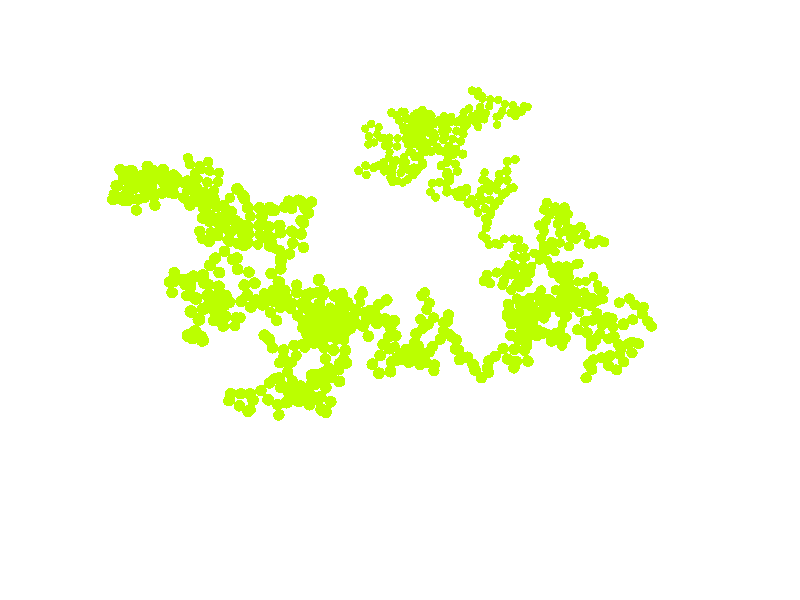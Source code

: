 #include "colors.inc"

#declare Myfinish =
finish
{
	specular  0.00
	roughness 1.00
	ambient   0.25
}


/*
// our ground plane:
plane
{
	y, -5
	// this is identical to <0,1,0>, -1

        texture { pigment{color rgbt<1,1,1,0.7>*1.1}
                  finish {ambient 0.45 diffuse 0.85}}
	
	/*pigment
	{
		White Grid
	}*/

	finish
	{
		Myfinish
	}
}*/

// ground -----------------------------------------------------------------
//---------------------------------<<< settings of squered plane dimensions
#declare RasterScale = 0.7;
#declare RasterHalfLine  = 0.035;
#declare RasterHalfLineZ = 0.035;
	//-------------------------------------------------------------------------
#macro Raster(RScale, HLine)
       pigment{ gradient x scale RScale
                color_map{[0.000   color rgbt<1,1,1,1>*0.4]
                          [0+HLine color rgbt<1,1,1,1>*0.4]
                          [0+HLine color rgbt<1,1,1,1>]
                          [1-HLine color rgbt<1,1,1,1>]
                          [1-HLine color rgbt<1,1,1,1>*0.4]
                          [1.000   color rgbt<1,1,1,1>*0.4]} }
       finish { ambient 0.15 diffuse 0.85}
 #end// of Raster(RScale, HLine)-macro
//-------------------------------------------------------------------------

plane { /*<0,-100,0>, 0    // plane with layered textures
	*/
	y, -4.5
        texture { pigment{
			/*color rgbt<1,1,1,0.7>*1.1*/
			color White
			}
                  finish {ambient 0.45 diffuse 0.85}}
        texture { Raster(RasterScale,RasterHalfLine ) rotate<0,0,0> }
        texture { Raster(RasterScale,RasterHalfLineZ) rotate<0,90,0>}
        rotate<0,0,0>
	/*no_shadow*/
      }
//------------------------------------------------ end of squered plane XZ


#macro S(p, r)
sphere{
       p, r
       pigment {
	color MediumSpringGreen
	/*color SpicyPink*/
	/*color SlateBlue*/
	/*color BrightGold*/
          }
            finish{
                   diffuse 0.7
                   phong 0.75
                   phong_size 80
                   reflection 0.0
                   metallic
                   diffuse 0.8
                 }
        }
#end

light_source
{
	<0,200,0>
	color rgb <1,1,1>
	/*translate <10,100,-100> * 10*/
}


camera
{
	location	<15,2,0>
	look_at		<0,-1,0>
	rotate <0,260,0>
	angle 55
}

/* 背景*/
/*background { color rgb<0.52,0.5,0.51> } */
/*background { color rgb<0.52,0.5,0.51> } */
/*background { color Black } */
background { color White } 

S(<-2.6936182210614050, -1.1160471637347049, 2.0166490692440813>, 0.10000000000000001)
S(<-2.5184560179962832, -1.2114495264904170, 2.0313661273060832>, 0.10000000000000001)
S(<-2.4310796831032411, -1.0646637188641310, 1.9273502497673249>, 0.10000000000000001)
S(<-2.2601018283788750, -1.1424966967479839, 1.9959694944992892>, 0.10000000000000001)
S(<-2.2576501430522948, -0.97629848803284469, 1.8233680219902042>, 0.10000000000000001)
S(<-2.3994230456812842, -0.86767964378970852, 1.9133813029849371>, 0.10000000000000001)
S(<-2.1821319863792352, -0.91726886634508631, 1.5274802667892260>, 0.10000000000000001)
S(<-2.1855756066421819, -0.83011315121512941, 1.7074581065353200>, 0.10000000000000001)
S(<-2.5580842115745561, -1.1363393455647022, 1.5424433426664010>, 0.10000000000000001)
S(<-2.5255862181590780, -1.1541210340876862, 1.7389826313016230>, 0.10000000000000001)
S(<-2.4338224722976753, -1.2716782815653480, 1.4634345295244620>, 0.10000000000000001)
S(<-2.5195990475753085, -1.4515098402800310, 1.4808411266614181>, 0.10000000000000001)
S(<-2.3925814878383891, -1.2473643353989521, 1.8556677994803481>, 0.10000000000000001)
S(<-2.3211096723177973, -1.4295594230027961, 1.8144764212657500>, 0.10000000000000001)
S(<-2.5562119563980730, -1.6394093264722220, 1.7837739111245430>, 0.10000000000000001)
S(<-2.4910814271905393, -1.4633968992734101, 1.7146534392169430>, 0.10000000000000001)
S(<-2.3875685011766401, -1.0303278030865639, 0.79366769643058577>, 0.10000000000000001)
S(<-2.4215714761180602, -1.2142386184389879, 0.72281143565188133>, 0.10000000000000001)
S(<-2.6153339665718960, -1.1736857489469941, 0.75129936413206877>, 0.10000000000000001)
S(<-2.7587184402552989, -1.0459547927667820, 0.80720728432073308>, 0.10000000000000001)
S(<-2.1654963963209037, -0.80672846315102231, 1.0079996026495699>, 0.10000000000000001)
S(<-2.2051207797020891, -0.95964620909452103, 0.88533717475406215>, 0.10000000000000001)
S(<-2.5182613811036774, -1.1301122460535240, 0.92064594070245076>, 0.10000000000000001)
S(<-2.3563061061954991, -1.0364666687952722, 0.99136365269446292>, 0.10000000000000001)
S(<-2.4481763628098991, -0.93949405687085741, 1.1402131353477851>, 0.10000000000000001)
S(<-2.5872757497869183, -0.95013119307215776, 1.2835247255142912>, 0.10000000000000001)
S(<-2.5209507415510370, -1.1253195634857469, 1.1270689012445401>, 0.10000000000000001)
S(<-2.4199482612422845, -1.1644060619255991, 1.2952079645558110>, 0.10000000000000001)
S(<-2.7231634866652281, -1.2243878970822673, 1.2247758567836990>, 0.10000000000000001)
S(<-2.5473845119381062, -1.3139214623538462, 1.2577226735288942>, 0.10000000000000001)
S(<-2.8089508406740902, -1.2194387190870781, 1.4053749584684250>, 0.10000000000000001)
S(<-2.9499718318909913, -1.3410825226986891, 1.4782849377518019>, 0.10000000000000001)
S(<-2.5755948972992950, -1.4568390263055511, 0.19678849942487672>, 0.10000000000000001)
S(<-2.5604808157863181, -1.3428350539017231, 3.3158860251020876E-002>, 0.10000000000000001)
S(<-2.2838035141317063, -1.2611869531430611, 0.28251807575911592>, 0.10000000000000001)
S(<-2.4652076174750381, -1.2901950475684312, 0.20345429297577980>, 0.10000000000000001)
S(<-2.7511138304141922, -0.87928308686810974, 0.22457452972124373>, 0.10000000000000001)
S(<-2.7522306798910421, -0.68774144154326411, 0.16703714401858041>, 0.10000000000000001)
S(<-2.6040399862002901, -1.0048256221676020, 0.17350246124227700>, 0.10000000000000001)
S(<-2.5176665746111873, -1.1504272171344700, 6.7013920480541250E-002>, 0.10000000000000001)
S(<-2.3928792307071491, -0.86693997393601918, 0.35463900088808492>, 0.10000000000000001)
S(<-2.5123254373969939, -0.80861673419792235, 0.50407461717101654>, 0.10000000000000001)
S(<-2.3182270984276401, -0.79419254768111036, 0.55009393542613727>, 0.10000000000000001)
S(<-2.1688214536402421, -0.92694904637831754, 0.55741959985472433>, 0.10000000000000001)
S(<-2.8632252317430709, -0.80553010190005248, 0.37286994738604240>, 0.10000000000000001)
S(<-2.6964081447650230, -0.74202953988745946, 0.46309044459284698>, 0.10000000000000001)
S(<-2.8579316943498885, -0.94448602480820909, 0.66627886511107415>, 0.10000000000000001)
S(<-2.9079839029916030, -0.77886069050827389, 0.56596423483153413>, 0.10000000000000001)
S(<-2.0569178522641001, -0.39421053844159792, -0.19116978823602471>, 0.10000000000000001)
S(<-2.0870333994563692, -0.39327084698901360, -0.38888718958776258>, 0.10000000000000001)
S(<-2.0397282987224012, -0.55257467857640430, -7.0234605727374708E-002>, 0.10000000000000001)
S(<-2.0075860203793794, -0.67208028830377398, -0.22735011478554951>, 0.10000000000000001)
S(<-1.8829291064719020, -0.43689145749392833, -0.28008691530672380>, 0.10000000000000001)
S(<-1.6928951088775008, -0.48917055624147632, -0.31405713156207882>, 0.10000000000000001)
S(<-1.7728535879836860, -0.60574836048553793, 2.3106310730561571E-003>, 0.10000000000000001)
S(<-1.6429781378145631, -0.59051286683220405, -0.14901764512312252>, 0.10000000000000001)
S(<-2.5423203883660821, -0.87717388763800130, -5.7087081612857207E-002>, 0.10000000000000001)
S(<-2.4188038387326234, -1.0343837338495872, -6.2446766377349056E-002>, 0.10000000000000001)
S(<-2.1826993151661243, -0.76337883303006959, -0.19572876567151562>, 0.10000000000000001)
S(<-2.3006845980128534, -0.92413282044270917, -0.18031356010965460>, 0.10000000000000001)
S(<-2.3246960999191049, -0.62992031157258821, -0.15072058674591812>, 0.10000000000000001)
S(<-2.2870050099961601, -0.59904823585186884, 4.3254403088118211E-002>, 0.10000000000000001)
S(<-2.5320956082075874, -0.38267280067519660, 1.0827139620535321E-002>, 0.10000000000000001)
S(<-2.4885460851204293, -0.56634324399683478, -5.5268301136857545E-002>, 0.10000000000000001)
S(<-3.6999119302399679, -1.9695980830858031, 0.95818953734899104>, 0.10000000000000001)
S(<-3.5992348736729718, -2.1016146429164944, 1.0697052681293400>, 0.10000000000000001)
S(<-3.6618014874039506, -1.9523534710879322, 0.68425061884719129>, 0.10000000000000001)
S(<-3.7263516368909948, -1.8241294743102381, 0.82350536688672415>, 0.10000000000000001)
S(<-4.0064947439732563, -1.9253559056111851, 0.79742954090054963>, 0.10000000000000001)
S(<-4.1592084074290758, -2.0253253631710981, 0.71566986533196764>, 0.10000000000000001)
S(<-3.8640799367778769, -1.7474390600197880, 0.94658865481091148>, 0.10000000000000001)
S(<-4.0232010958670648, -1.7282539306064590, 0.82695426368734071>, 0.10000000000000001)
S(<-4.2249760230022586, -1.7872215234971769, 0.48707632214685248>, 0.10000000000000001)
S(<-4.2848048271994728, -1.8833168002204692, 0.65195874079664451>, 0.10000000000000001)
S(<-4.2242843081383032, -1.6425495196117350, 0.62516880138564979>, 0.10000000000000001)
S(<-4.1626126499355607, -1.5284983486025661, 0.77744794298410269>, 0.10000000000000001)
S(<-4.3178611472143285, -1.4849419133820261, 0.89577267008526007>, 0.10000000000000001)
S(<-4.5032999271630878, -1.4865355412336190, 0.82087327595295578>, 0.10000000000000001)
S(<-4.4208382100985677, -1.7041636038422692, 0.65026910660040016>, 0.10000000000000001)
S(<-4.4100719538745761, -1.5045271819925281, 0.64484814746466590>, 0.10000000000000001)
S(<-4.7903920792290036, -1.2769701985748501, 0.28568811406105860>, 0.10000000000000001)
S(<-4.6995349505624144, -1.1570022472027890, 0.41741765825693566>, 0.10000000000000001)
S(<-4.6175944763854142, -1.0549291782856922, 0.26619977805259620>, 0.10000000000000001)
S(<-4.5797792773529755, -0.91565152759991197, 0.40466185496027163>, 0.10000000000000001)
S(<-4.4814101703087115, -0.90056148586364237, 0.18668265165619960>, 0.10000000000000001)
S(<-4.6513227542487847, -0.95496042537033754, 9.6292003913446333E-002>, 0.10000000000000001)
S(<-4.2145060429358878, -0.90033802536439789, 2.6997997545268861E-002>, 0.10000000000000001)
S(<-4.3956744626806588, -0.81561517517835791, 2.7203772996746881E-002>, 0.10000000000000001)
S(<-4.2647441293977657, -1.2106936088371421, 0.45402221055311820>, 0.10000000000000001)
S(<-4.0776816705463999, -1.2664968821812010, 0.49753808320401555>, 0.10000000000000001)
S(<-4.2863392949377426, -1.2788146918322072, 0.26722508296042630>, 0.10000000000000001)
S(<-4.4529349733466352, -1.1683305972696141, 0.26096850369017410>, 0.10000000000000001)
S(<-4.0927684661702006, -1.4204227761831292, 0.62434189920934280>, 0.10000000000000001)
S(<-4.0145851873931981, -1.5060665512639400, 0.46139246315758736>, 0.10000000000000001)
S(<-3.8490776278132071, -1.4116705418923250, 0.52219247250453937>, 0.10000000000000001)
S(<-3.6970134450949339, -1.5358828205161492, 0.48414258192255100>, 0.10000000000000001)
S(<-4.0256673932899991, -1.0622498254264741, 0.73849350777439293>, 0.10000000000000001)
S(<-3.9609568264907207, -1.0812283055571650, 0.55020553727057941>, 0.10000000000000001)
S(<-3.9334911972118642, -1.1879827485622332, 0.38332495689349000>, 0.10000000000000001)
S(<-3.7895204746773929, -1.0525729448192680, 0.35272077248687839>, 0.10000000000000001)
S(<-3.7721024716545224, -0.79454363345665791, 0.42010978358488099>, 0.10000000000000001)
S(<-3.6067924305457368, -0.76327034286586415, 0.31196834100048004>, 0.10000000000000001)
S(<-3.6870743151058569, -0.94144520056553249, 0.22174211450734549>, 0.10000000000000001)
S(<-3.4995154413566469, -0.87977537136142636, 0.18982815135852640>, 0.10000000000000001)
S(<-3.8609569498769609, -1.1756684447381711, 0.74107935852586704>, 0.10000000000000001)
S(<-3.8739608407982860, -1.0535537935201791, 0.89893660662938091>, 0.10000000000000001)
S(<-3.6817150890858237, -1.0770663654114661, 0.84904943481570472>, 0.10000000000000001)
S(<-3.5396953212999946, -1.0753613273055800, 0.98985951401146766>, 0.10000000000000001)
S(<-3.6613084624061529, -1.4978030232369550, 1.0863084125474312>, 0.10000000000000001)
S(<-3.7202564404704703, -1.3496809661091951, 1.2070767530774271>, 0.10000000000000001)
S(<-3.5687682725574619, -1.2451185311632562, 1.1288589022981050>, 0.10000000000000001)
S(<-3.4159111948974714, -1.2320883178391180, 1.0005431692410269>, 0.10000000000000001)
S(<-3.0346762776553771, -0.90793284833755905, 0.36199721186878869>, 0.10000000000000001)
S(<-3.1890558850908350, -0.90108333334694679, 0.23503256737093101>, 0.10000000000000001)
S(<-3.3246466870240030, -0.83574230027527896, 0.10332955363074531>, 0.10000000000000001)
S(<-3.2079516338423710, -0.97990374075474840, 2.8498118780006722E-002>, 0.10000000000000001)
S(<-3.1622784195162263, -0.97705225221009795, 0.54980038047708646>, 0.10000000000000001)
S(<-3.2360475701083207, -1.1209602521683590, 0.43212030583004091>, 0.10000000000000001)
S(<-3.3447080720977791, -0.86839822285927082, 0.56219612988351497>, 0.10000000000000001)
S(<-3.3191434388733145, -0.94668415254614580, 0.37993872196504386>, 0.10000000000000001)
S(<-3.3541956755931022, -0.78342229622117376, -0.24648392126505550>, 0.10000000000000001)
S(<-3.2096167249371241, -0.86856571372902858, -0.13763758240930990>, 0.10000000000000001)
S(<-3.2641227478193802, -1.0841605476728360, -0.24123210350244351>, 0.10000000000000001)
S(<-3.1361406675582639, -0.94529566374103458, -0.30708900247775711>, 0.10000000000000001)
S(<-3.2068238874471491, -0.65782810410367121, -0.29656041240627240>, 0.10000000000000001)
S(<-3.0386435998057801, -0.74287269992173766, -0.22960664051097091>, 0.10000000000000001)
S(<-3.2378409352437489, -0.61087719405094254, -0.48848111163177016>, 0.10000000000000001)
S(<-3.2249356753496174, -0.42572084527837301, -0.41397889168984198>, 0.10000000000000001)
S(<-3.6735089348974670, -1.2371533648961259, -1.3492224511702902>, 0.10000000000000001)
S(<-3.5710595282939313, -1.4079607445752682, -1.3673596541996700>, 0.10000000000000001)
S(<-3.4966764705561908, -1.1623733491891770, -1.2932025546525352>, 0.10000000000000001)
S(<-3.3383347192473929, -1.2141994851491242, -1.4038458618334211>, 0.10000000000000001)
S(<-3.1574987156506831, -1.3851309893801822, -1.1852759717887771>, 0.10000000000000001)
S(<-3.3259228390543734, -1.2817435170457201, -1.2160061722435320>, 0.10000000000000001)
S(<-3.2705484413230290, -1.4660335930096522, -1.0414895737833321>, 0.10000000000000001)
S(<-3.2308768249172233, -1.6263430205915239, -1.1543038028509600>, 0.10000000000000001)
S(<-2.9419061122157713, -1.7545333213782019, -0.73170239450297625>, 0.10000000000000001)
S(<-3.1224849112385353, -1.7896170674590082, -0.81019078921476528>, 0.10000000000000001)
S(<-3.0924165044474043, -1.8200068452586793, -1.1479022559014100>, 0.10000000000000001)
S(<-3.1833990258425913, -1.7334752213307631, -0.99222804846494361>, 0.10000000000000001)
S(<-3.1789668836467602, -1.8729065220045271, -0.62264077816855967>, 0.10000000000000001)
S(<-3.2203114921145040, -1.9987382546476411, -0.77249737098542848>, 0.10000000000000001)
S(<-3.2489909416122660, -1.9898431082520682, -1.0310735728694340>, 0.10000000000000001)
S(<-3.3012726538239416, -1.8583671812404452, -0.88972045764147101>, 0.10000000000000001)
S(<-3.1053477183871454, -0.40398228911414152, -0.94793513645839222>, 0.10000000000000001)
S(<-2.9780922049532830, -0.51360439549191683, -0.83935784558233617>, 0.10000000000000001)
S(<-3.2958824362504866, -0.44521706838787650, -0.99261415017830235>, 0.10000000000000001)
S(<-3.3025136698313298, -0.58302939923863473, -0.84782537918180079>, 0.10000000000000001)
S(<-3.1509605472042974, -0.37799345495889325, -0.75494795982080110>, 0.10000000000000001)
S(<-3.2415792921168065, -0.32362227574869729, -0.58514802477436401>, 0.10000000000000001)
S(<-3.4785847892846484, -0.29821812482939264, -0.83665414296315843>, 0.10000000000000001)
S(<-3.4294287519621771, -0.28685838530812563, -0.64312212929936996>, 0.10000000000000001)
S(<-3.3435745704070770, -0.94089935796476432, -1.3245190170084862>, 0.10000000000000001)
S(<-3.5005849987750213, -0.98168915859695294, -1.2075407389048081>, 0.10000000000000001)
S(<-3.3192282639808166, -0.72808967651860479, -0.98449336481807304>, 0.10000000000000001)
S(<-3.3982404166246911, -0.89628360211859004, -1.0584385007355070>, 0.10000000000000001)
S(<-3.1952320816657234, -0.69507183549213791, -1.1379038238657970>, 0.10000000000000001)
S(<-3.3003997281698263, -0.56129702344138854, -1.2429945741227773>, 0.10000000000000001)
S(<-3.0323409980504561, -0.56588442047245813, -1.4328964716667352>, 0.10000000000000001)
S(<-3.1423228567770298, -0.69806293151961374, -1.3307552362698352>, 0.10000000000000001)
S(<-2.3250737360925031, -1.3710356940656609, -1.6438071451811891>, 0.10000000000000001)
S(<-2.2633023776851382, -1.5561009533328920, -1.6877974747191873>, 0.10000000000000001)
S(<-2.5082281336175432, -1.3505572772718191, -1.7214930584013961>, 0.10000000000000001)
S(<-2.5724461167899730, -1.5017928295654892, -1.6074585971201942>, 0.10000000000000001)
S(<-2.7631672643452481, -1.5273489093293191, -1.6619776824234531>, 0.10000000000000001)
S(<-2.8515008004213329, -1.3860007644325449, -1.5514431252092691>, 0.10000000000000001)
S(<-2.7038307557633114, -1.4611517565370360, -1.4394347045597100>, 0.10000000000000001)
S(<-2.8534949689456521, -1.5850713681145541, -1.3920579891924760>, 0.10000000000000001)
S(<-2.8291155248318991, -1.4716716291832450, -1.9441116232692039>, 0.10000000000000001)
S(<-2.9112126257774604, -1.5689535555605723, -1.7898511525819569>, 0.10000000000000001)
S(<-3.0630588972495421, -1.4105487997025050, -1.7594184783186422>, 0.10000000000000001)
S(<-2.9547131987661142, -1.3217811445115242, -1.9021823148180621>, 0.10000000000000001)
S(<-3.2912423573772731, -1.0591282818037571, -1.5210432651600589>, 0.10000000000000001)
S(<-3.2162853330814229, -1.1390332691097351, -1.6883652228115960>, 0.10000000000000001)
S(<-3.1768812515643203, -1.2659797692806720, -1.8378038538751331>, 0.10000000000000001)
S(<-3.2652913652961062, -1.0980183642662211, -1.9008325633296650>, 0.10000000000000001)
S(<-4.1193583140699186, -1.0686143112424571, -2.1054494823112240>, 0.10000000000000001)
S(<-3.9709801174700901, -0.93827405260476593, -2.0739006669286684>, 0.10000000000000001)
S(<-3.8821668564739031, -0.76171159376608788, -2.1045258657045678>, 0.10000000000000001)
S(<-3.7198770341202856, -0.86412497027911828, -2.0481919161569659>, 0.10000000000000001)
S(<-3.6892609045295339, -1.0667690610448441, -1.8766640284682641>, 0.10000000000000001)
S(<-3.4894765897419191, -1.0591711944440689, -1.8820025664666489>, 0.10000000000000001)
S(<-3.5442886052318445, -0.86329842222424458, -1.9524421356935040>, 0.10000000000000001)
S(<-3.3599117843359538, -0.93773020497975068, -1.9740082580190830>, 0.10000000000000001)
S(<-4.0068871591468627, -1.0620980610877122, -2.2707001337295920>, 0.10000000000000001)
S(<-4.0759338129294465, -1.2454726267255261, -2.2306211083101690>, 0.10000000000000001)
S(<-3.8952552767520476, -1.2597512812946361, -2.3151869796087512>, 0.10000000000000001)
S(<-3.8509728024902596, -1.4146172063502682, -2.4337433279411704>, 0.10000000000000001)
S(<-4.0864531373897561, -1.2067305224272160, -2.7560495039648090>, 0.10000000000000001)
S(<-4.1689587818819396, -1.3614043661293560, -2.6597747892088801>, 0.10000000000000001)
S(<-3.9816708444119104, -1.4131136528684280, -2.6123471797059863>, 0.10000000000000001)
S(<-3.7852808282928780, -1.3758089086966212, -2.6186175569707362>, 0.10000000000000001)
S(<-2.8102812059990381, 0.91248439649994639, -0.74813474613949771>, 0.10000000000000001)
S(<-2.7656456644498721, 0.76666273510827609, -0.87753224031765331>, 0.10000000000000001)
S(<-2.9621362740608941, 0.78449672568680962, -0.72448745403750248>, 0.10000000000000001)
S(<-3.0655833473503642, 0.62530110186755461, -0.66159503490259253>, 0.10000000000000001)
S(<-3.1779999542390964, 0.55495786218729193, -0.81130921301177805>, 0.10000000000000001)
S(<-3.2335664513311091, 0.67710256730444851, -0.95960970327653028>, 0.10000000000000001)
S(<-2.9799099221817711, 0.81133553906000955, -0.92948387498781981>, 0.10000000000000001)
S(<-3.1593835294118251, 0.82062363539560756, -0.84171739178214033>, 0.10000000000000001)
S(<-3.7295373751202927, 0.14288755020011132, -0.55220628001295202>, 0.10000000000000001)
S(<-3.9268457548620335, 0.17488282134788560, -0.54544566555350416>, 0.10000000000000001)
S(<-3.6663935062734954, 0.11576131009095021, -0.77913095552028466>, 0.10000000000000001)
S(<-3.8431584406504968, 0.19291214642240792, -0.72619791831240432>, 0.10000000000000001)
S(<-3.5822434922333528, 0.27922096467122198, -0.85786923376880986>, 0.10000000000000001)
S(<-3.4990203668384909, 0.42455977066322187, -0.96718777232623432>, 0.10000000000000001)
S(<-3.1944182084441799, 0.36418036725113062, -0.75356505006225971>, 0.10000000000000001)
S(<-3.3860410708340454, 0.37469624499188758, -0.80986864608290743>, 0.10000000000000001)
S(<-3.2823651268535983, 3.3636254452371353E-002, -0.91324102932843398>, 0.10000000000000001)
S(<-3.4089737053739060, 0.18769542471384681, -0.89787743914212137>, 0.10000000000000001)
S(<-3.3155461289966972, 0.19610960130806920, -1.0745140423831321>, 0.10000000000000001)
S(<-3.2734526141679137, 0.37271482167430259, -1.1584111945919691>, 0.10000000000000001)
S(<-2.9623007097380940, -6.2974711689883209E-002, -1.1577802984928101>, 0.10000000000000001)
S(<-3.1053543120014351, 7.4494395771441638E-002, -1.1325233910560590>, 0.10000000000000001)
S(<-3.1002287907167214, 0.27274729281559451, -1.1583984339576761>, 0.10000000000000001)
S(<-3.0497117123115203, 0.45332262604901685, -1.2279726663791790>, 0.10000000000000001)
S(<-2.7876587431489943, 9.8468598226067357E-003, -1.2225661166040551>, 0.10000000000000001)
S(<-2.7328633258978212, 0.13816040198860979, -1.3658598608676602>, 0.10000000000000001)
S(<-2.7822486189393922, 0.29081180043104071, -1.2464502993377380>, 0.10000000000000001)
S(<-2.6756147856441643, 0.40160899999527688, -1.3743299543477832>, 0.10000000000000001)
S(<-2.8131293009081109, 0.50592946234968084, -1.2081188750562650>, 0.10000000000000001)
S(<-2.7572494372491381, 0.37562528506127829, -1.0670576747967770>, 0.10000000000000001)
S(<-3.0590023989116251, 0.69017581027083830, -1.1597788827347890>, 0.10000000000000001)
S(<-2.8785457834210821, 0.64864414348046018, -1.0842108300980369>, 0.10000000000000001)
S(<-2.9492670203447435, 5.6737766128432288E-002, -1.4882210552830810>, 0.10000000000000001)
S(<-2.7845364532658090, -4.2735089059956537E-002, -1.4337326037495450>, 0.10000000000000001)
S(<-3.0288175071108352, -0.18803489014615651, -1.7163693456502203>, 0.10000000000000001)
S(<-2.9015437749566200, -4.7897629956561882E-002, -1.6518484543816472>, 0.10000000000000001)
S(<-2.7608202615320110, -0.23488054677148451, -1.7490349936211391>, 0.10000000000000001)
S(<-2.9022941684379799, -0.15945828098204501, -1.8686034488589163>, 0.10000000000000001)
S(<-2.7193676205688231, -0.40360103075407949, -1.8945275009243201>, 0.10000000000000001)
S(<-2.5960536379503263, -0.24965786667299050, -1.8614342399265311>, 0.10000000000000001)
S(<-3.1159661097530744, -0.49428533831989863, -1.7579865934631731>, 0.10000000000000001)
S(<-3.2755380327961938, -0.61093457269395668, -1.7884785185625649>, 0.10000000000000001)
S(<-3.1197435932684474, -0.69430557813740501, -1.8821661274742230>, 0.10000000000000001)
S(<-3.2477689042315792, -0.77653678578304275, -2.0119642331689263>, 0.10000000000000001)
S(<-2.8452406701953903, -0.22380216005829021, -2.0584089156237311>, 0.10000000000000001)
S(<-2.8806373419265552, -0.41515632529532037, -2.0122498528429991>, 0.10000000000000001)
S(<-3.0703750314984601, -0.73291738492126646, -2.0933814413328391>, 0.10000000000000001)
S(<-2.9634408787132243, -0.56531733602991041, -2.1151830600736350>, 0.10000000000000001)
S(<-2.2150245051646009, -0.76470341942430942, -2.0521522411142472>, 0.10000000000000001)
S(<-2.3872498362968559, -0.74345939220709678, -1.9527182095959601>, 0.10000000000000001)
S(<-2.3623919297035729, -0.54501705105321063, -1.9543679723559853>, 0.10000000000000001)
S(<-2.5561970818232660, -0.53858932397526382, -1.9053960688145199>, 0.10000000000000001)
S(<-2.4211842100602872, -0.34092511212527082, -1.8944641218058420>, 0.10000000000000001)
S(<-2.3293709864140171, -0.38312241148310971, -2.0670611087163464>, 0.10000000000000001)
S(<-2.3046603112844450, -0.12195337410953420, -1.7068192154901753>, 0.10000000000000001)
S(<-2.3777851711145441, -0.14571385973141579, -1.8914490998476130>, 0.10000000000000001)
S(<-2.0693763998427364, -0.48655388450258219, -1.6712693494939392>, 0.10000000000000001)
S(<-2.2071767708222030, -0.57212704862954844, -1.7882663209898753>, 0.10000000000000001)
S(<-2.1601042903717320, -0.47769054494600183, -1.4932528022516580>, 0.10000000000000001)
S(<-2.1474405622531232, -0.65848559181987210, -1.4086786867315231>, 0.10000000000000001)
S(<-2.4009108339724290, -0.61929921634633978, -1.7727132065685423>, 0.10000000000000001)
S(<-2.4822405702660002, -0.68941581649851003, -1.6039852113291080>, 0.10000000000000001)
S(<-2.3319586007439601, -0.95006985198505456, -1.5053570535037850>, 0.10000000000000001)
S(<-2.3009043054697660, -0.75928412743333717, -1.5567033099622591>, 0.10000000000000001)
S(<-1.2925163151137711, 0.51230768577480046, -2.9776508381065194>, 0.10000000000000001)
S(<-1.4441239590629402, 0.60040698470866916, -3.0738466583043973>, 0.10000000000000001)
S(<-1.2503342718812911, 0.69863621747461779, -2.9184701528847050>, 0.10000000000000001)
S(<-1.4042989852740742, 0.80972880544705395, -2.8555948482932783>, 0.10000000000000001)
S(<-1.4088293760699702, 1.0514012040388010, -3.0820147314479991>, 0.10000000000000001)
S(<-1.3186537981448341, 0.88384141760046053, -3.0204348393191092>, 0.10000000000000001)
S(<-1.3301755490589782, 0.99238195753771385, -3.2561707076273105>, 0.10000000000000001)
S(<-1.5255103563982710, 0.98960893213981083, -3.2990265517079429>, 0.10000000000000001)
S(<-1.3858772502340482, 1.4024063349276972, -3.5967339185418341>, 0.10000000000000001)
S(<-1.4170100625134552, 1.2054970099773670, -3.6127796577638209>, 0.10000000000000001)
S(<-1.6841555563979993, 1.1195807160239881, -3.4200924554284953>, 0.10000000000000001)
S(<-1.4932594604203842, 1.0875312051023300, -3.4704065626966165>, 0.10000000000000001)
S(<-1.3237704940109110, 1.2144497135780510, -3.8039041853701523>, 0.10000000000000001)
S(<-1.5014919803644462, 1.1233739698631011, -3.8148715093399961>, 0.10000000000000001)
S(<-1.6713912620205591, 1.0093387085438290, -3.6539569981788453>, 0.10000000000000001)
S(<-1.4713925775718382, 1.0094826765679310, -3.6532460185810138>, 0.10000000000000001)
S(<-0.61197988571904005, 1.1933186255098180, -2.4765450741776052>, 0.10000000000000001)
S(<-0.64024383831342924, 1.3482791986556881, -2.5997861783354543>, 0.10000000000000001)
S(<-0.62056114692853692, 0.99835183286261897, -2.5202979223239694>, 0.10000000000000001)
S(<-0.60642598718277696, 1.0391083990544561, -2.7155902661862212>, 0.10000000000000001)
S(<-0.44620050911326498, 1.2157647582253470, -2.5861505914580682>, 0.10000000000000001)
S(<-0.26644374024700529, 1.1883983116668790, -2.6694487405943161>, 0.10000000000000001)
S(<-0.36576769130850090, 0.88084446273351780, -2.5444779967783702>, 0.10000000000000001)
S(<-0.23408865688497082, 0.99249804281187870, -2.6454438818533403>, 0.10000000000000001)
S(<-1.1677741128839452, 0.83510608454207613, -2.6993093969050923>, 0.10000000000000001)
S(<-1.0703040573042599, 0.72619116572915077, -2.8358272665239332>, 0.10000000000000001)
S(<-0.79386273397748364, 0.97541307958288714, -2.7440573037636073>, 0.10000000000000001)
S(<-0.93561692783579498, 0.87390929097171444, -2.8420508210040780>, 0.10000000000000001)
S(<-0.91356415913195943, 1.0408674727866900, -2.5978133595255315>, 0.10000000000000001)
S(<-0.87282226891538350, 0.90819123603399987, -2.4538094894986311>, 0.10000000000000001)
S(<-1.0808713090457740, 1.0964745515452681, -2.2829169861626672>, 0.10000000000000001)
S(<-1.0661087577913770, 1.0256365644030481, -2.4693681772505762>, 0.10000000000000001)
S(<-1.9433706313670669, 1.6806799062937801, -2.6112124139210402>, 0.10000000000000001)
S(<-2.1119438464539182, 1.7215848681050152, -2.7107606698299413>, 0.10000000000000001)
S(<-1.9368818619832391, 1.4823427980707082, -2.5863068447929791>, 0.10000000000000001)
S(<-1.9381951787797402, 1.4583462107032901, -2.7848576921689343>, 0.10000000000000001)
S(<-1.9434367475281100, 1.2600923063799951, -2.8107017510147512>, 0.10000000000000001)
S(<-1.7493410624847003, 1.2160389233078561, -2.7910506826613881>, 0.10000000000000001)
S(<-1.7579711941217049, 1.3918247837958331, -2.8860499041341421>, 0.10000000000000001)
S(<-1.7661848560866362, 1.2652796251876612, -3.0407071334833011>, 0.10000000000000001)
S(<-2.0896087192174910, 1.1036438251036360, -2.6077083507240202>, 0.10000000000000001)
S(<-2.0223905074087400, 1.0770794041871570, -2.7941917106857233>, 0.10000000000000001)
S(<-1.8572050866477252, 0.94646010356670451, -2.7254321326280122>, 0.10000000000000001)
S(<-1.9287486357772552, 1.0014984741242261, -2.5469600105911980>, 0.10000000000000001)
S(<-1.3982149003402071, 0.81658747496504425, -2.6558051024028710>, 0.10000000000000001)
S(<-1.5888156048317530, 0.82971141409577742, -2.5966516268581561>, 0.10000000000000001)
S(<-1.7881946336728303, 0.81477849326161766, -2.5916505535983894>, 0.10000000000000001)
S(<-1.6996650756406340, 0.71250164503548075, -2.4443346899870608>, 0.10000000000000001)
S(<-1.6009504363121012, -0.16009536660018631, -2.4758451663763372>, 0.10000000000000001)
S(<-1.5322582855369200, -8.0751549062923374E-003, -2.3655218068443520>, 0.10000000000000001)
S(<-1.4617136488319682, 6.7519452755253534E-002, -2.1943233561368092>, 0.10000000000000001)
S(<-1.5314929965797459, 0.23794688086294691, -2.2723319093633090>, 0.10000000000000001)
S(<-1.5506416389309630, 0.32193278146713322, -2.5253210181489303>, 0.10000000000000001)
S(<-1.6019621914077959, 0.50830899315155031, -2.4740364336070022>, 0.10000000000000001)
S(<-1.5092426118457580, 0.43552835390124200, -2.2939301012136992>, 0.10000000000000001)
S(<-1.6217182655842182, 0.60085809043275251, -2.2978423300576201>, 0.10000000000000001)
S(<-1.7433644065338030, -0.10982778863836691, -2.3447290663292999>, 0.10000000000000001)
S(<-1.8168640722436109, -0.16371684133126710, -2.5227565056200110>, 0.10000000000000001)
S(<-1.9336360143549003, -2.2316231562424262E-002, -2.4429430913805685>, 0.10000000000000001)
S(<-2.1306885590708862, -2.2612820643035911E-002, -2.4771513748199872>, 0.10000000000000001)
S(<-2.1611224780781590, -0.35020825593836513, -2.1700615835090322>, 0.10000000000000001)
S(<-2.1724669628506272, -0.39745163524570293, -2.3640702579977524>, 0.10000000000000001)
S(<-2.2219336501627582, -0.20583005692326561, -2.3929530827831189>, 0.10000000000000001)
S(<-2.2535737403284819, -2.2574923737327793E-002, -2.3193564737898451>, 0.10000000000000001)
S(<0.55627100395987594, 1.1568671373642321, -3.5379979294246398>, 0.10000000000000001)
S(<0.41888007256335158, 1.2337520665144099, -3.4146592102827245>, 0.10000000000000001)
S(<0.66281926382776291, 1.1991349749971121, -3.3741049819834341>, 0.10000000000000001)
S(<0.74090253867461553, 1.1807893669499829, -3.1908935171277335>, 0.10000000000000001)
S(<0.74268993452690957, 1.3592300541056421, -3.1005844567656422>, 0.10000000000000001)
S(<0.74532888792059604, 1.5261938242997231, -3.2106577749111573>, 0.10000000000000001)
S(<0.58234403412499380, 1.3879637354162131, -3.4045548377485879>, 0.10000000000000001)
S(<0.77757626426046655, 1.4007877366835491, -3.3630829037711942>, 0.10000000000000001)
S(<1.2287685616807451, 1.3674710984939402, -2.5485070600596011>, 0.10000000000000001)
S(<1.4041787210841301, 1.4613238245273350, -2.5279415113389820>, 0.10000000000000001)
S(<1.0567683362901721, 1.5306691386168341, -2.5488411186589812>, 0.10000000000000001)
S(<1.2491638449474269, 1.5785683163161111, -2.5751020596979011>, 0.10000000000000001)
S(<0.98791651537548297, 1.5726028374798260, -2.7318738798150104>, 0.10000000000000001)
S(<0.90017125171681345, 1.6398323452406172, -2.8985500988497375>, 0.10000000000000001)
S(<0.73802038727941444, 1.2997648582388961, -2.9096863535560153>, 0.10000000000000001)
S(<0.87206373666352910, 1.4435132488939431, -2.8726893175940402>, 0.10000000000000001)
S(<0.65035727560532774, 1.4509996364627842, -2.5751213971941280>, 0.10000000000000001)
S(<0.80130897192441397, 1.5139004117576009, -2.6902607816188375>, 0.10000000000000001)
S(<0.63786528295232381, 1.6219197787295632, -2.7304848651282412>, 0.10000000000000001)
S(<0.60468163319080936, 1.6901573258141060, -2.9155321092481952>, 0.10000000000000001)
S(<0.23871323098023864, 1.4970767958875291, -2.5757846844014303>, 0.10000000000000001)
S(<0.40417467325720263, 1.5579504863798350, -2.6702140491428814>, 0.10000000000000001)
S(<0.43592094878030174, 1.5960214997302780, -2.8639736216364282>, 0.10000000000000001)
S(<0.40382562452015558, 1.6480785552901542, -3.0543940856813192>, 0.10000000000000001)
S(<7.9162281234795628E-002, 1.4742293325774340, -2.6941970480110693>, 0.10000000000000001)
S(<-6.0125143741739618E-003, 1.5832863681839811, -2.8385986310276090>, 0.10000000000000001)
S(<0.13205003590784270, 1.5180125162711142, -2.9677421808707294>, 0.10000000000000001)
S(<7.0875966593451530E-003, 1.5866799597110972, -3.1079890025405343>, 0.10000000000000001)
S(<0.22982050597139972, 1.5196476517959372, -3.1655723721737985>, 0.10000000000000001)
S(<0.22131170503154782, 1.3580563481148971, -3.0480315244602134>, 0.10000000000000001)
S(<0.50383179577216630, 1.6152358204728330, -3.2774551991513463>, 0.10000000000000001)
S(<0.38100744108229390, 1.4574284463937031, -3.2807734187440847>, 0.10000000000000001)
S(<9.3156337148669277E-002, 1.7880137821302453, -2.7094293956579611>, 0.10000000000000001)
S(<-4.1342596981956699E-002, 1.6508800361203801, -2.6537125003475830>, 0.10000000000000001)
S(<-1.4379046455685440E-002, 2.0023262444688261, -2.4628530679999154>, 0.10000000000000001)
S(<-5.3662586958469309E-002, 1.8968211628405021, -2.6281572760412324>, 0.10000000000000001)
S(<-0.26513827466279982, 1.8948895195176960, -2.4885677202550429>, 0.10000000000000001)
S(<-0.18826120328929902, 2.0748115822401081, -2.5300160886517111>, 0.10000000000000001)
S(<-0.41352453408774431, 1.9851860716754002, -2.3430306338412552>, 0.10000000000000001)
S(<-0.46172918591586803, 1.9101235089091160, -2.5220332126301859>, 0.10000000000000001)
S(<-3.8045105749557356E-002, 2.0530839870011319, -2.1466572734751299>, 0.10000000000000001)
S(<5.0812571658808640E-002, 2.1470932810639369, -1.9941234549449303>, 0.10000000000000001)
S(<-0.14592268013939499, 2.1442287406043139, -1.9582481834079470>, 0.10000000000000001)
S(<-0.12418117802787770, 2.3119770476608408, -1.8515344890402432>, 0.10000000000000001)
S(<-0.34592096811526402, 2.2054196464248039, -2.4912052167850152>, 0.10000000000000001)
S(<-0.34069991826159302, 2.1652503814401101, -2.2953502429165549>, 0.10000000000000001)
S(<-0.30148566664086301, 2.2995175555055520, -1.9432289783671390>, 0.10000000000000001)
S(<-0.35997722759358869, 2.2813129252566910, -2.1336162907984448>, 0.10000000000000001)
S(<-1.0004944813907071, 1.8413232774237429, -2.1323834186396602>, 0.10000000000000001)
S(<-0.80254719888986270, 1.8415760066778490, -2.1038035397306238>, 0.10000000000000001)
S(<-0.77513237404309598, 1.8489916780960312, -2.3017768591351309>, 0.10000000000000001)
S(<-0.58796130514418332, 1.9022031198212990, -2.2555650269191561>, 0.10000000000000001)
S(<-0.64613589819002581, 1.8446126257023563, -2.4807719881003170>, 0.10000000000000001)
S(<-0.81870475177619939, 1.9452866578378452, -2.4715670967084584>, 0.10000000000000001)
S(<-0.59585229096153647, 1.6449016568962240, -2.7138473829500902>, 0.10000000000000001)
S(<-0.63262572648241333, 1.8385952545615591, -2.6802244047439494>, 0.10000000000000001)
S(<-0.86381972333690671, 1.4652858338954502, -2.4214650041232559>, 0.10000000000000001)
S(<-0.82840713979718261, 1.6264290980446192, -2.3084216613453932>, 0.10000000000000001)
S(<-0.69767742830685620, 1.3563291419223820, -2.3985482618496738>, 0.10000000000000001)
S(<-0.71074893625298585, 1.2602624693171860, -2.2236187614943002>, 0.10000000000000001)
S(<-0.67111626514887890, 1.7036565779615420, -2.2120085030211629>, 0.10000000000000001)
S(<-0.53687846223365321, 1.5909044325154200, -2.1157423824709429>, 0.10000000000000001)
S(<-0.67715124972953866, 1.4078403865049101, -1.8988004311538771>, 0.10000000000000001)
S(<-0.68147743427326446, 1.4545828074887952, -2.0932134713745851>, 0.10000000000000001)
S(<-2.4320915884068133E-002, 2.4839998430324979, -1.8724171592983521>, 0.10000000000000001)
S(<-5.9550528955260168E-002, 2.6615406902210754, -1.7873400064168843>, 0.10000000000000001)
S(<-7.6269569815267960E-002, 2.5000975776163634, -2.0648806631010310>, 0.10000000000000001)
S(<5.9283896463938751E-002, 2.6452732764051490, -2.0883172639825522>, 0.10000000000000001)
S(<3.5491325507817716E-002, 2.7050828834951761, -2.2776759829976383>, 0.10000000000000001)
S(<0.14414497821445202, 2.5668844196174123, -2.3730466720762684>, 0.10000000000000001)
S(<0.24007089344867472, 2.6058873872310584, -2.2019414783976248>, 0.10000000000000001)
S(<0.31978834102800885, 2.7445856840603873, -2.3219744364053310>, 0.10000000000000001)
S(<-0.23806260749420682, 2.6923376224953461, -2.3874689573812637>, 0.10000000000000001)
S(<-6.5261314871413498E-002, 2.7826180055033021, -2.4320690214151721>, 0.10000000000000001)
S(<-2.7914677978224840E-002, 2.6462691493951072, -2.6026261164068472>, 0.10000000000000001)
S(<-0.19239953697060883, 2.5591205738695750, -2.5294834001178952>, 0.10000000000000001)
S(<0.20756170200228929, 2.3081035664690761, -2.8527895172472935>, 0.10000000000000001)
S(<3.9237301625680135E-002, 2.3944094874971404, -2.7878419673831671>, 0.10000000000000001)
S(<-0.10199847860358030, 2.5302005149013702, -2.7476766681867741>, 0.10000000000000001)
S(<-0.16677958739391091, 2.3856109163000880, -2.8697309836377891>, 0.10000000000000001)
S(<-0.13423711893046539, 2.6082117646509371, -3.0690879285722641>, 0.10000000000000001)
S(<2.5013145682994064E-003, 2.7533806732927730, -3.0539687762136829>, 0.10000000000000001)
S(<-5.0578637005413540E-002, 2.3922129647342838, -3.0323770782274884>, 0.10000000000000001)
S(<4.5771942142326688E-002, 2.5411492152064921, -3.1247597562205791>, 0.10000000000000001)
S(<-0.10290125362290570, 2.3417931035781581, -3.2187106001479844>, 0.10000000000000001)
S(<4.3522845217912123E-002, 2.2108415063363420, -3.1811385033410180>, 0.10000000000000001)
S(<2.9430216788148663E-002, 1.8872414870644751, -3.2798007972396395>, 0.10000000000000001)
S(<-6.9267573363486795E-002, 2.0498498358179700, -3.2180167286228398>, 0.10000000000000001)
S(<0.50516992192700660, 2.4512877396008141, -3.3256354593528137>, 0.10000000000000001)
S(<0.52564331321164881, 2.3825665243865362, -3.5123390608948810>, 0.10000000000000001)
S(<0.31372084731812933, 2.4078812933401852, -3.2873845475410954>, 0.10000000000000001)
S(<0.16157167352108992, 2.2837034993971908, -3.3252065570637250>, 0.10000000000000001)
S(<0.61796318981784892, 2.6090524314000931, -3.3745024291788930>, 0.10000000000000001)
S(<0.55801896897565972, 2.7993535660243012, -3.3883649162703842>, 0.10000000000000001)
S(<0.64181293901571512, 2.7054065064907973, -3.2008732793318289>, 0.10000000000000001)
S(<0.73394787940025918, 2.7704127364648343, -3.0356905234978782>, 0.10000000000000001)
S(<0.22611481615793461, 2.3431286011204779, -3.6863370485877702>, 0.10000000000000001)
S(<0.40153924173375977, 2.2711552847709213, -3.6227279875583989>, 0.10000000000000001)
S(<0.44497229480648209, 2.4734037705271223, -3.9430495133372521>, 0.10000000000000001)
S(<0.38060933485344212, 2.3356456448333551, -3.8131260428193223>, 0.10000000000000001)
S(<0.46862063128133863, 1.8682007254470703, -3.9705627776844929>, 0.10000000000000001)
S(<0.61886331848591603, 1.7494528212616272, -4.0282348696624402>, 0.10000000000000001)
S(<0.49960787380099031, 2.0542877160268183, -3.9041442355595652>, 0.10000000000000001)
S(<0.52019054318310265, 2.1971771960685000, -3.7657283758666651>, 0.10000000000000001)
S(<0.58412928734993030, 2.1636118497542172, -4.1822020120736871>, 0.10000000000000001)
S(<0.46756989736600940, 2.0495949739727441, -4.2980210979084843>, 0.10000000000000001)
S(<0.54955218369526371, 2.2024993428828519, -4.3975156138198139>, 0.10000000000000001)
S(<0.54225959679577940, 2.4009890717367259, -4.3740924262521590>, 0.10000000000000001)
S(<0.36592246349483770, 1.7509763051488800, -4.0959083863792118>, 0.10000000000000001)
S(<0.43692363251850896, 1.8580929748476072, -4.2491560717448511>, 0.10000000000000001)
S(<0.10792976793696921, 1.8679737014658533, -4.2545808204810411>, 0.10000000000000001)
S(<0.24272979236906342, 1.7202853465914061, -4.2504452131996171>, 0.10000000000000001)
S(<1.3738215627943482, 2.0996401346387032, -4.1013062084621721>, 0.10000000000000001)
S(<1.4776240310328181, 2.0534369390868461, -3.9367148590284970>, 0.10000000000000001)
S(<1.2139448851193522, 2.2188609521356262, -4.1163343357896744>, 0.10000000000000001)
S(<1.2526126078642861, 2.2973849505863830, -3.9365044470474881>, 0.10000000000000001)
S(<1.4918364766718160, 2.2550209548281841, -4.0573826291483375>, 0.10000000000000001)
S(<1.5793287059615642, 2.4348653857279983, -4.0563383647028504>, 0.10000000000000001)
S(<1.2767917620986600, 2.4726439442332460, -4.2210091944616819>, 0.10000000000000001)
S(<1.4445456780715691, 2.5519895034724560, -4.1464243038686668>, 0.10000000000000001)
S(<0.74780442807039871, 2.0046503273762162, -3.8081733469729002>, 0.10000000000000001)
S(<0.71984311054105388, 2.1951658296374110, -3.7541177448563063>, 0.10000000000000001)
S(<1.0871674325753891, 2.2129733652001948, -3.8623250818155270>, 0.10000000000000001)
S(<0.91901978933366779, 2.2132943744334699, -3.7540371922556739>, 0.10000000000000001)
S(<1.0672690629419421, 2.0257061310598399, -3.9296677718668782>, 0.10000000000000001)
S(<0.98895816018033755, 2.0590674099066191, -4.1106496151063849>, 0.10000000000000001)
S(<1.0123422320474451, 1.7320661122850654, -4.1321576190179581>, 0.10000000000000001)
S(<0.96327476553417779, 1.8670213137407232, -3.9929474278319961>, 0.10000000000000001)
S(<-0.16825092763814353, 2.1127232159759788, -3.4224097979871133>, 0.10000000000000001)
S(<-0.25019467454504069, 2.2180688296235731, -3.2734550262338367>, 0.10000000000000001)
S(<-0.43197982732494578, 2.1628634932965820, -3.3359572587524484>, 0.10000000000000001)
S(<-0.49291173775295616, 2.2254208487626488, -3.1560298301355605>, 0.10000000000000001)
S(<-0.65225526053171423, 2.1727862746433422, -3.3270806033261557>, 0.10000000000000001)
S(<-0.55134160431239776, 2.0096068440109653, -3.3835510151091661>, 0.10000000000000001)
S(<-0.87730361221349229, 2.2862250357647302, -3.5093494673219876>, 0.10000000000000001)
S(<-0.82792707102644669, 2.1212667141173678, -3.4076110316170394>, 0.10000000000000001)
S(<-0.48804705219760613, 2.3941091352677759, -3.6718185280490894>, 0.10000000000000001)
S(<-0.41051635236909156, 2.3159311408542731, -3.5048538857634131>, 0.10000000000000001)
S(<-0.55845236874438864, 2.5710430245632043, -3.6106835117266840>, 0.10000000000000001)
S(<-0.40439620457324388, 2.6981165544153503, -3.5997740529046620>, 0.10000000000000001)
S(<-0.41289350569702316, 2.3602296246255778, -3.3098359545939453>, 0.10000000000000001)
S(<-0.40430035265749464, 2.5478656659875201, -3.2411418958780809>, 0.10000000000000001)
S(<-0.14718705262462739, 2.6969920047265821, -3.3502601626135475>, 0.10000000000000001)
S(<-0.30869657082172175, 2.5954255500041401, -3.4102512520090276>, 0.10000000000000001)
S(<-1.0224825461053990, 2.7139596015271041, -4.1333956127404594>, 0.10000000000000001)
S(<-0.94781870594044448, 2.8985579840946221, -4.1520704119436358>, 0.10000000000000001)
S(<-0.80646051200828139, 2.8142436518621792, -4.2656879915184280>, 0.10000000000000001)
S(<-0.72926271311055868, 2.6518559561311892, -4.3532707302317517>, 0.10000000000000001)
S(<-1.1881479811071181, 2.4581779186654944, -3.9045254640615568>, 0.10000000000000001)
S(<-1.1480017025673879, 2.6417390940482619, -3.9730351072624006>, 0.10000000000000001)
S(<-0.81826538118294645, 2.7099469606495732, -4.0954445033437796>, 0.10000000000000001)
S(<-0.94871747033989606, 2.6251501089817282, -3.9697792878630880>, 0.10000000000000001)
S(<-0.85201794446244572, 2.4513097666842012, -3.9490733204875825>, 0.10000000000000001)
S(<-0.67385194478480315, 2.3623151310155119, -3.9307203539409077>, 0.10000000000000001)
S(<-0.71966958396875469, 2.6012521247411513, -3.9501691010097590>, 0.10000000000000001)
S(<-0.69774043963077725, 2.5680079985955295, -3.7541743543826671>, 0.10000000000000001)
S(<-0.47587837129093019, 2.5982145293402255, -3.9785908497982350>, 0.10000000000000001)
S(<-0.55221415046024980, 2.6895255997820371, -3.8178577255413360>, 0.10000000000000001)
S(<-0.32708206897978692, 2.4870918529724433, -3.9043519703926783>, 0.10000000000000001)
S(<-0.13108519071686930, 2.5268930184148672, -3.9053964514193611>, 0.10000000000000001)
S(<-0.97394555385400816, 3.3401887454377217, -4.5564934083964692>, 0.10000000000000001)
S(<-1.1150048067068041, 3.3293850769110493, -4.6978637303561257>, 0.10000000000000001)
S(<-1.2410585403721790, 3.1857272576572471, -4.3679097227074122>, 0.10000000000000001)
S(<-1.1290881089057740, 3.2166307258290696, -4.5307212644732848>, 0.10000000000000001)
S(<-1.0888172047339650, 2.8066651907412119, -4.8159292250236332>, 0.10000000000000001)
S(<-1.2018652673886550, 2.6739380588254864, -4.9139274085958125>, 0.10000000000000001)
S(<-1.1674691623492650, 2.9654474682606593, -4.7231819452305377>, 0.10000000000000001)
S(<-1.2178376107335751, 3.1579150770862543, -4.7027066195843998>, 0.10000000000000001)
S(<-1.3021387952015360, 2.7966971022000759, -4.5000246765042222>, 0.10000000000000001)
S(<-1.1669499717340870, 2.6500733974070330, -4.4850089779773645>, 0.10000000000000001)
S(<-1.2977154191052191, 2.6504852795832323, -4.3336807647225299>, 0.10000000000000001)
S(<-1.3469405840522031, 2.7863159221201230, -4.1953806574052992>, 0.10000000000000001)
S(<-0.96665880715894414, 2.6489555709132833, -4.8016113440479744>, 0.10000000000000001)
S(<-1.0778537241124340, 2.5806401309484244, -4.6500570926852545>, 0.10000000000000001)
S(<-0.76765507115148601, 2.6190846838548052, -4.5467961046854537>, 0.10000000000000001)
S(<-0.85259936327179386, 2.5207754925691699, -4.6988479713130777>, 0.10000000000000001)
S(<-2.0295371476396689, 2.7353452252688779, -4.8184237740856419>, 0.10000000000000001)
S(<-2.1018323255811580, 2.8287622293146555, -4.9798135835579878>, 0.10000000000000001)
S(<-1.9132392619652252, 2.8110644266046734, -4.6744050102500809>, 0.10000000000000001)
S(<-1.9587209378233803, 2.9970649805805252, -4.7321562966583501>, 0.10000000000000001)
S(<-2.1839370633015469, 2.8482987546177712, -4.7600956826439127>, 0.10000000000000001)
S(<-2.3198200045080348, 2.9445820047044613, -4.6493465876506894>, 0.10000000000000001)
S(<-2.0556803668784291, 2.8685287881008450, -4.4383525968944442>, 0.10000000000000001)
S(<-2.2328030394679459, 2.9559888475554001, -4.4696303342638961>, 0.10000000000000001)
S(<-1.3818305592382061, 2.9855148656287773, -4.8872621160192846>, 0.10000000000000001)
S(<-1.4065865472553312, 3.1435963085401912, -4.7672729562408227>, 0.10000000000000001)
S(<-1.7704634899359393, 3.0258174387639563, -4.7932499089538885>, 0.10000000000000001)
S(<-1.6016898820463261, 3.1318647135890663, -4.8096646822417215>, 0.10000000000000001)
S(<-1.7021073743827413, 2.8643546104478421, -4.8894642350110793>, 0.10000000000000001)
S(<-1.6516556501967479, 2.7473919123882991, -4.7352749007843142>, 0.10000000000000001)
S(<-1.5800339855095660, 2.5360522582695952, -4.9764079458858710>, 0.10000000000000001)
S(<-1.5616447979028329, 2.7323489252568560, -4.9428005611489354>, 0.10000000000000001)
S(<4.2633216438073633, 1.7768892745386322, 0.15995731445935313>, 0.10000000000000001)
S(<4.3018743946004960, 1.6516401370008922, 8.8734339414923372E-003>, 0.10000000000000001)
S(<4.1056865141700358, 1.6195802572534230, -1.3091986217951402E-002>, 0.10000000000000001)
S(<4.1565464807252441, 1.5430612320061241, -0.19073798976772341>, 0.10000000000000001)
S(<3.9346259133689863, 1.5146780740571042, -0.10491968296502462>, 0.10000000000000001)
S(<3.9260415087220863, 1.7034527550005318, -3.9418325486227354E-002>, 0.10000000000000001)
S(<3.7229963814528322, 1.3079272949721812, -8.9816380063201251E-003>, 0.10000000000000001)
S(<3.7374412061278450, 1.4813433230438751, -0.10756271249805741>, 0.10000000000000001)
S(<4.0159892620219173, 1.3754203468727562, 0.30590834915667209>, 0.10000000000000001)
S(<4.1160150608614279, 1.4854535345261330, 0.17216405140400431>, 0.10000000000000001)
S(<4.0569298584641800, 1.1877862595584130, 0.25007541227649993>, 0.10000000000000001)
S(<4.2387640800393838, 1.1413193003564899, 0.31919225224091541>, 0.10000000000000001)
S(<4.2131599399310824, 1.4514734129726781, 6.7578996971597862E-004>, 0.10000000000000001)
S(<4.3257664778175684, 1.2890232881254191, -2.9815595081294433E-002>, 0.10000000000000001)
S(<4.5505626811875732, 1.2635628891480950, 0.19170448330711701>, 0.10000000000000001)
S(<4.3528142465352095, 1.2821195874570142, 0.16822671636875380>, 0.10000000000000001)
S(<3.5222539872851302, 0.83807643502090201, 0.56756847585407511>, 0.10000000000000001)
S(<3.6510220631843979, 0.70416256389141330, 0.64163505231279849>, 0.10000000000000001)
S(<3.6840014723087458, 0.83772998434100865, 0.78679738478321015>, 0.10000000000000001)
S(<3.6435896810685211, 1.0143293668727462, 0.87152958184055762>, 0.10000000000000001)
S(<3.3774969740879515, 1.0035833500906521, 0.25627485434464431>, 0.10000000000000001)
S(<3.4571537979183837, 0.85375615462844723, 0.36213609331896462>, 0.10000000000000001)
S(<3.7021247626503384, 0.93229662597606477, 0.61150135905227188>, 0.10000000000000001)
S(<3.6134632993172637, 0.95589988322748320, 0.43378801918505555>, 0.10000000000000001)
S(<3.6290744992872805, 1.1551317428432260, 0.42585350284508050>, 0.10000000000000001)
S(<3.7447298698455747, 1.3136452835153241, 0.46454836923092524>, 0.10000000000000001)
S(<3.7977110617671159, 1.0781999492922660, 0.50097479766896214>, 0.10000000000000001)
S(<3.8831108657162199, 1.1245669215896110, 0.32616925609366909>, 0.10000000000000001)
S(<3.9825887419929802, 1.1865063385639401, 0.62072932813096571>, 0.10000000000000001)
S(<4.0248073976098242, 1.0767364286350500, 0.45896359630833922>, 0.10000000000000001)
S(<4.0884757394970261, 1.3540352640737792, 0.59385921690870558>, 0.10000000000000001)
S(<4.2635186375842506, 1.4039131340596820, 0.67675784123320537>, 0.10000000000000001)
S(<3.6437036468365891, 0.28160552612528772, 1.0666883339408211>, 0.10000000000000001)
S(<3.4661319145500205, 0.22466818087854740, 1.1389823074725141>, 0.10000000000000001)
S(<3.4415451300276363, 0.31028826902656653, 0.76822436689731544>, 0.10000000000000001)
S(<3.4776423524634468, 0.32573034041460641, 0.96433283933964986>, 0.10000000000000001)
S(<3.2235178344650892, 0.70172060282173510, 1.1766748238153919>, 0.10000000000000001)
S(<3.0365397793893703, 0.76812804478939123, 1.2017598506524081>, 0.10000000000000001)
S(<3.2634081364822851, 0.52790758679675343, 1.0861331247741410>, 0.10000000000000001)
S(<3.3101426738121620, 0.33364070707684790, 1.0774002864924590>, 0.10000000000000001)
S(<3.1772283928908833, 0.62854948022106782, 0.80531997742162931>, 0.10000000000000001)
S(<3.2329163467027957, 0.81994787061312102, 0.82161439227989175>, 0.10000000000000001)
S(<3.1896753238504560, 0.76774192433792543, 0.63345288421781698>, 0.10000000000000001)
S(<3.2629055360931050, 0.62902440009825467, 0.50937716345137252>, 0.10000000000000001)
S(<3.2637802288200835, 0.89736072504925279, 1.1868670843892681>, 0.10000000000000001)
S(<3.2082627649476581, 0.91548289110005721, 0.99558352967846386>, 0.10000000000000001)
S(<3.5187062033872980, 1.0201795526585911, 1.0276381733034110>, 0.10000000000000001)
S(<3.3462816037200342, 1.0660379219153899, 1.1180083420467000>, 0.10000000000000001)
S(<2.4294775504028152, 0.35447460031692929, 0.80389202879764776>, 0.10000000000000001)
S(<2.3422791053163352, 0.23323145207889123, 0.93692033473224656>, 0.10000000000000001)
S(<2.6147363877474863, 0.34234143778051013, 0.72951495200267369>, 0.10000000000000001)
S(<2.6303436489397103, 0.15326716964450912, 0.79281846317633120>, 0.10000000000000001)
S(<2.3747610572939331, 0.18752037998523352, 0.70832847039120395>, 0.10000000000000001)
S(<2.3499582121104661, 4.5489175902544948E-002, 0.56972127022603691>, 0.10000000000000001)
S(<2.6206039983978071, 0.23674327745277413, 0.46850352937383344>, 0.10000000000000001)
S(<2.4998056065195544, 7.9609666884924393E-002, 0.44173083900585336>, 0.10000000000000001)
S(<3.0296058078117465, 0.41038140400328227, 1.1554142825704810>, 0.10000000000000001)
S(<3.1242564552899079, 0.26171943434427475, 1.0608580891769830>, 0.10000000000000001)
S(<2.7696624704190285, 0.20757568209071661, 0.92563733027545225>, 0.10000000000000001)
S(<2.9434697779091934, 0.18547627686135751, 1.0220875047259319>, 0.10000000000000001)
S(<2.7188742595462330, 0.37917453909946625, 1.0149367698572971>, 0.10000000000000001)
S(<2.7756735389005813, 0.51177505903095610, 0.87640538720800232>, 0.10000000000000001)
S(<2.6469409278442111, 0.72452040582653643, 1.0911298384541590>, 0.10000000000000001)
S(<2.7565126835753673, 0.55733361763791789, 1.0976573342347991>, 0.10000000000000001)
S(<4.7443481660099156, 1.0548105965501700, 1.6121035362459821>, 0.10000000000000001)
S(<4.8802206435790474, 1.0112171283739579, 1.4719668908901182>, 0.10000000000000001)
S(<4.5883370147898113, 0.85784490236930544, 1.7289681997541528>, 0.10000000000000001)
S(<4.5657973160630112, 1.0547613427147990, 1.7022123124961190>, 0.10000000000000001)
S(<4.7145807710310015, 1.1135916233657761, 1.9548175007777642>, 0.10000000000000001)
S(<4.8006931746281438, 1.0745401358571312, 2.1310549408127502>, 0.10000000000000001)
S(<4.5985649901620533, 1.2467920642334100, 1.7474945554527210>, 0.10000000000000001)
S(<4.5689321066877531, 1.2503214184977329, 1.9452556129829532>, 0.10000000000000001)
S(<4.5107115986328417, 1.0794966180645011, 2.3018177721870838>, 0.10000000000000001)
S(<4.6862155175821307, 1.1683045259817071, 2.2656027211059291>, 0.10000000000000001)
S(<4.4560005192946148, 1.2538118669244700, 2.2204489095150932>, 0.10000000000000001)
S(<4.4168893018487756, 1.3921849817143990, 2.0814410184684422>, 0.10000000000000001)
S(<4.4798162950029070, 1.5709863103608650, 2.1452397520517832>, 0.10000000000000001)
S(<4.4961526817610853, 1.6062948873042249, 2.3414193301477781>, 0.10000000000000001)
S(<4.5733238863648848, 1.3301189725574221, 2.3736553396753943>, 0.10000000000000001)
S(<4.4012912121956829, 1.4312122504506151, 2.3600572448454971>, 0.10000000000000001)
S(<4.1438770847029724, 1.4893231311638930, 2.8658067881533822>, 0.10000000000000001)
S(<4.0819848576460611, 1.6030144803951520, 2.7133481729822093>, 0.10000000000000001)
S(<3.9019730397516712, 1.5164390545363891, 2.7233702015059364>, 0.10000000000000001)
S(<3.8417530946167164, 1.6704802191733432, 2.6109207559526841>, 0.10000000000000001)
S(<3.6978036969797969, 1.4823207992518581, 2.6468891763815119>, 0.10000000000000001)
S(<3.7464987589013887, 1.4705567756718121, 2.8405135516385043>, 0.10000000000000001)
S(<3.5479307508699516, 1.2463632428666791, 2.5105103528389212>, 0.10000000000000001)
S(<3.5270774958972688, 1.3788383033909550, 2.6588865641941570>, 0.10000000000000001)
S(<4.0250083179595562, 1.3929892248423412, 2.3313680953769591>, 0.10000000000000001)
S(<4.0410636812982395, 1.3037236847649480, 2.1531157779649432>, 0.10000000000000001)
S(<3.9982935776526674, 1.2372049678166190, 2.4539143638361800>, 0.10000000000000001)
S(<3.9488648478040194, 1.3725257018429791, 2.5926410721807414>, 0.10000000000000001)
S(<4.2342861272455181, 1.3133367508125131, 2.1023942308344061>, 0.10000000000000001)
S(<4.2062305600458743, 1.1171168177429440, 2.1290517441332821>, 0.10000000000000001)
S(<4.1112196865559403, 1.1326310022741271, 1.9537456004958971>, 0.10000000000000001)
S(<4.1548672538111227, 0.96614769689195945, 1.8518721549777830>, 0.10000000000000001)
S(<3.9718470678242337, 1.5573217899077221, 1.9704167813925773>, 0.10000000000000001)
S(<3.8797599154399323, 1.3867484692360852, 2.0196580104674213>, 0.10000000000000001)
S(<3.8813405601608326, 1.2001894426055231, 2.0917220871278741>, 0.10000000000000001)
S(<3.7142665838596396, 1.1855965963253081, 1.9827572520646752>, 0.10000000000000001)
S(<3.5265782948058169, 1.3657772655067650, 1.9216685970319560>, 0.10000000000000001)
S(<3.4033643609861302, 1.2304211078915239, 1.8410643967176084>, 0.10000000000000001)
S(<3.5307698128580549, 1.1082298264422470, 1.9642284110363442>, 0.10000000000000001)
S(<3.4126049255517170, 1.0315208755887231, 1.8222678662824152>, 0.10000000000000001)
S(<4.0224824618120625, 1.4187520568293981, 1.8353816528137541>, 0.10000000000000001)
S(<3.9998042351785372, 1.6007211079409283, 1.7555508162007780>, 0.10000000000000001)
S(<3.9427834788012932, 1.4625330368823222, 1.6226873887300539>, 0.10000000000000001)
S(<3.9698268748540801, 1.4931598672152331, 1.4269052342989341>, 0.10000000000000001)
S(<4.4016621261281088, 1.3844390894751850, 1.4920760930057122>, 0.10000000000000001)
S(<4.3521397201220440, 1.5769449044878441, 1.4699617879141471>, 0.10000000000000001)
S(<4.1859283209809854, 1.5090606919179370, 1.3818396880791191>, 0.10000000000000001)
S(<4.0716837726813857, 1.3556729559586831, 1.3233556249412401>, 0.10000000000000001)
S(<3.3910062908568550, 0.91459293169991374, 1.3402182506468492>, 0.10000000000000001)
S(<3.3668496093497846, 0.90404574065959908, 1.5384736704964082>, 0.10000000000000001)
S(<3.2864915214638915, 0.91355641824580269, 1.7213728906237091>, 0.10000000000000001)
S(<3.3388656475625980, 0.72751722881041869, 1.6699300008368583>, 0.10000000000000001)
S(<3.5735825027958570, 1.0660743953283489, 1.3472269416430329>, 0.10000000000000001)
S(<3.6574787974989720, 0.94078443109207088, 1.4786188614735931>, 0.10000000000000001)
S(<3.5389554155536693, 1.2207069770015282, 1.4891059758685061>, 0.10000000000000001)
S(<3.5099535941414377, 1.0401437565857179, 1.5700739805854591>, 0.10000000000000001)
S(<3.0834590012716530, 0.71571123459562003, 1.9349497428787403>, 0.10000000000000001)
S(<3.1669202700468033, 0.67532430159600310, 1.7577405098875483>, 0.10000000000000001)
S(<3.3120587736438587, 0.51114369115294578, 1.8680283409586480>, 0.10000000000000001)
S(<3.1296090805283781, 0.48176592189770129, 1.7915492186071660>, 0.10000000000000001)
S(<2.9143132596993251, 0.68071111777748350, 1.8341295567518330>, 0.10000000000000001)
S(<2.9711571970356241, 0.60039910976505340, 1.6600067605500770>, 0.10000000000000001)
S(<2.7917676282337753, 0.58921425741425604, 1.9630128091641692>, 0.10000000000000001)
S(<2.6694946223604390, 0.73630044973824260, 1.9045751153156751>, 0.10000000000000001)
S(<3.0213952406328399, -0.14161784108632611, 2.8209520291013872>, 0.10000000000000001)
S(<3.1270463305960372, -0.29659138778818467, 2.7515182692130189>, 0.10000000000000001)
S(<2.9373469809799402, -0.14554814421382720, 2.6395121140698694>, 0.10000000000000001)
S(<2.8841459970422543, -0.32508172788065454, 2.5692458515834620>, 0.10000000000000001)
S(<3.0817429807403229, -0.35437398741067561, 2.3050689568051719>, 0.10000000000000001)
S(<3.0270148137362280, -0.23893038042225442, 2.4589442353325381>, 0.10000000000000001)
S(<3.2490759522757902, -0.24654081566933292, 2.3243480571294310>, 0.10000000000000001)
S(<3.3178588465085044, -0.43116808708167809, 2.3587236896589334>, 0.10000000000000001)
S(<3.5478472686213580, -0.34772520483145625, 1.8911005642165730>, 0.10000000000000001)
S(<3.5890602848814286, -0.33562277215087533, 2.0864336602703633>, 0.10000000000000001)
S(<3.4444418505664305, -0.59887836499507985, 2.2466169418756552>, 0.10000000000000001)
S(<3.4717845964431024, -0.40112036152775454, 2.2346108470675681>, 0.10000000000000001)
S(<3.7638211899895921, -0.22575487856919960, 2.0345682084286310>, 0.10000000000000001)
S(<3.8083401552086613, -0.37856175157283983, 2.1556802280578657>, 0.10000000000000001)
S(<3.6849712914558115, -0.53796715389939120, 2.3204021992672113>, 0.10000000000000001)
S(<3.6573588071878520, -0.34361949861904800, 2.2821067739583714>, 0.10000000000000001)
S(<2.3628746204441442, 0.32441379578995466, 2.0948819053312433>, 0.10000000000000001)
S(<2.4713730986821854, 0.27855798425044892, 1.9332486019309780>, 0.10000000000000001)
S(<2.4281380302205813, 0.36109503387971165, 2.2803412650749748>, 0.10000000000000001)
S(<2.6142152398434901, 0.38795189884667058, 2.2121211737301354>, 0.10000000000000001)
S(<2.4461265885328363, 0.49304659886277724, 2.0268224641260533>, 0.10000000000000001)
S(<2.5069532517935791, 0.68264258370957975, 2.0080214118540360>, 0.10000000000000001)
S(<2.4303541887752473, 0.63572211257370626, 2.3426904378949938>, 0.10000000000000001)
S(<2.5000680500915942, 0.75185237536397687, 2.1955383410542511>, 0.10000000000000001)
S(<2.6956551964352413, -0.11756515129168091, 2.5200396284367752>, 0.10000000000000001)
S(<2.8287598621750152, 1.4704613064637951E-002, 2.5892339735484051>, 0.10000000000000001)
S(<2.6743279096321300, 0.22198110665894710, 2.3061433151196069>, 0.10000000000000001)
S(<2.8008577763141869, 0.11588381528728101, 2.4189863813710004>, 0.10000000000000001)
S(<2.5393160986886514, 7.5986416871348356E-002, 2.2847573042810803>, 0.10000000000000001)
S(<2.4062858868696413, 0.12709141541105201, 2.4250827897341720>, 0.10000000000000001)
S(<2.2456386443409473, -0.13284656228282909, 2.3044015197877989>, 0.10000000000000001)
S(<2.4349489069056562, -8.3342059379083455E-002, 2.3457648934405189>, 0.10000000000000001)
S(<2.6220560127055972, -1.0557373557896621, 1.8576785480678080>, 0.10000000000000001)
S(<2.7383770079518381, -1.2171050026832231, 1.8369443106581913>, 0.10000000000000001)
S(<2.6180247956305451, -1.0112737329603640, 2.0526317104781349>, 0.10000000000000001)
S(<2.8163676338249202, -0.98572548782636249, 2.0499103675058694>, 0.10000000000000001)
S(<2.8638953125265840, -0.94709252390605558, 2.2403010549250904>, 0.10000000000000001)
S(<2.8231830288528141, -0.75145725248158557, 2.2486287516498922>, 0.10000000000000001)
S(<2.8989774446991152, -0.78562952054651958, 2.0667291567580519>, 0.10000000000000001)
S(<3.0660628151294262, -0.75048027539634976, 2.1708781344464509>, 0.10000000000000001)
S(<2.7004569733300521, -1.0793186083167849, 2.4473103905718663>, 0.10000000000000001)
S(<2.8779732103955311, -0.98793831757472861, 2.4355788927131181>, 0.10000000000000001)
S(<2.8021041586651911, -0.80797230985485347, 2.5401333166087734>, 0.10000000000000001)
S(<2.6299924103155443, -0.90854693928967767, 2.5239379470830232>, 0.10000000000000001)
S(<2.6857881202237293, -0.34259394372782670, 2.5878865329058103>, 0.10000000000000001)
S(<2.6517381012614480, -0.53713606846712392, 2.6194136309420699>, 0.10000000000000001)
S(<2.6752344347449042, -0.72846099921710783, 2.6727305437029241>, 0.10000000000000001)
S(<2.5292390299144771, -0.63752632265382037, 2.7747904592757404>, 0.10000000000000001)
S(<2.6410403722285460, -0.35813851046157852, 3.6003847574093601>, 0.10000000000000001)
S(<2.5067467739175990, -0.33485379715793412, 3.4540186015567667>, 0.10000000000000001)
S(<2.3204759783247693, -0.30071568783340591, 3.3896930218783790>, 0.10000000000000001)
S(<2.3883349967234788, -0.39510952995605714, 3.2269510291681769>, 0.10000000000000001)
S(<2.6310631298251432, -0.40317108612297486, 3.1154079617839452>, 0.10000000000000001)
S(<2.5673622971520631, -0.49715236038829808, 2.9507576535418334>, 0.10000000000000001)
S(<2.3853247971767000, -0.41183910709840543, 3.0276746885069583>, 0.10000000000000001)
S(<2.3864874474820783, -0.55485885819538028, 2.8878748350005012>, 0.10000000000000001)
S(<2.5256211889589921, -0.52141778215951085, 3.5961078932330484>, 0.10000000000000001)
S(<2.7166770430187013, -0.56215246120447315, 3.6389838369849801>, 0.10000000000000001)
S(<2.6385233126372913, -0.71364014447092439, 3.5343727656491355>, 0.10000000000000001)
S(<2.6987521578964833, -0.90140101976748999, 3.5678143551241011>, 0.10000000000000001)
S(<2.4356541152511553, -0.89727436618251000, 3.9329328609085525>, 0.10000000000000001)
S(<2.6333770273713140, -0.87718604925074795, 3.9553406619067100>, 0.10000000000000001)
S(<2.6478295540708405, -0.96161342257696214, 3.7746111869856684>, 0.10000000000000001)
S(<2.5598401702799993, -1.0382744864751989, 3.6121890529580103>, 0.10000000000000001)
S(<1.2797566810226422, 1.0471033956454432, 1.6891181210918882>, 0.10000000000000001)
S(<1.3271550987005392, 0.85669773026777074, 1.7278359799391692>, 0.10000000000000001)
S(<1.4394727782959320, 1.0647262798801511, 1.8081987753688922>, 0.10000000000000001)
S(<1.6307265184468531, 1.0692669678939950, 1.8665202039405981>, 0.10000000000000001)
S(<1.6485377613945602, 0.98072350458574753, 2.0449657551040801>, 0.10000000000000001)
S(<1.4909078952522961, 0.97224259381911871, 2.1677700687601540>, 0.10000000000000001)
S(<1.3238048234355020, 0.94689807973255924, 1.9338856742153121>, 0.10000000000000001)
S(<1.4073223917036852, 1.0972698139112420, 2.0359305533159548>, 0.10000000000000001)
S(<2.2675550374177122, 1.1929398985786752, 2.3809889874074450>, 0.10000000000000001)
S(<2.2982395888371041, 1.3085272285897640, 2.5412950304785000>, 0.10000000000000001)
S(<2.1641912502574412, 0.99204453299306727, 2.4529248548146043>, 0.10000000000000001)
S(<2.1736928587081943, 1.1545375459797100, 2.5691390543229753>, 0.10000000000000001)
S(<1.9670877461724801, 0.98807852996150203, 2.4192428195823972>, 0.10000000000000001)
S(<1.7707067791819480, 0.95353876610476151, 2.4037018892181958>, 0.10000000000000001)
S(<1.8397881223035981, 0.92317261750147139, 2.0344208583299883>, 0.10000000000000001)
S(<1.8566270938755889, 0.98086478082465767, 2.2251774134663433>, 0.10000000000000001)
S(<2.0631061360095919, 0.67294379332457899, 2.2076406309418442>, 0.10000000000000001)
S(<1.9767215521508732, 0.82821493611677044, 2.2994479067295641>, 0.10000000000000001)
S(<1.8594918554430633, 0.66715559444668249, 2.3172548343307171>, 0.10000000000000001)
S(<1.6604932058355972, 0.68677004438748368, 2.3211033155798071>, 0.10000000000000001)
S(<1.9387701894693963, 0.30015944602504513, 2.0766949672019219>, 0.10000000000000001)
S(<1.8754694838547081, 0.46087991542315399, 2.1775014718786281>, 0.10000000000000001)
S(<1.6963436394267870, 0.54980957209444126, 2.1798355717718501>, 0.10000000000000001)
S(<1.4985817884510180, 0.57747809275608819, 2.1686685102499719>, 0.10000000000000001)
S(<1.7991084676247269, 0.21308802806749721, 1.9630588302284899>, 0.10000000000000001)
S(<1.6084552429400802, 0.15924950826921661, 1.9904953333452562>, 0.10000000000000001)
S(<1.5518816184383279, 0.34879151375473744, 1.9609444760436270>, 0.10000000000000001)
S(<1.3689956146505791, 0.27139382409775542, 1.9372314573764779>, 0.10000000000000001)
S(<1.3993147177298242, 0.50820218593948774, 1.9577661938898101>, 0.10000000000000001)
S(<1.5601965417093691, 0.50706279569674628, 1.8389565120331171>, 0.10000000000000001)
S(<1.3362655218463071, 0.75918578822352734, 2.1303033846190540>, 0.10000000000000001)
S(<1.3575796943136069, 0.70294997958363858, 1.9395594728455672>, 0.10000000000000001)
S(<1.6771314637330912, 0.13260428384460982, 2.2415054431265502>, 0.10000000000000001)
S(<1.7409849844021310, 3.7405543416883007E-002, 2.0776154564917859>, 0.10000000000000001)
S(<1.7938305804178789, -0.12147259950052250, 2.4418047918935963>, 0.10000000000000001)
S(<1.6729453184514982, -6.0131548992419771E-002, 2.2947536818607830>, 0.10000000000000001)
S(<1.7437330416112742, -0.29648929114022254, 2.2370037225778572>, 0.10000000000000001)
S(<1.6623924579361682, -0.27029859924294269, 2.4178289340538432>, 0.10000000000000001)
S(<1.8033936482501973, -0.50906831137986130, 2.2880308233081670>, 0.10000000000000001)
S(<1.6570324387601021, -0.45987145470309171, 2.1609164431235421>, 0.10000000000000001)
S(<2.0532025337406692, -0.27749426100898950, 2.5490411767370560>, 0.10000000000000001)
S(<2.1796556959018103, -0.28721975696685581, 2.7036859713724479>, 0.10000000000000001)
S(<2.1615790291915444, -0.47125292151904657, 2.6274952339724700>, 0.10000000000000001)
S(<2.2031228664701370, -0.54525939442321858, 2.8085950726042430>, 0.10000000000000001)
S(<1.6095109508715879, -0.46327113411762266, 2.4760225646737375>, 0.10000000000000001)
S(<1.8009012066045369, -0.52013234410095999, 2.4877090016717269>, 0.10000000000000001)
S(<2.0790949147337230, -0.66115056884896373, 2.7028297527763772>, 0.10000000000000001)
S(<1.8995520742660952, -0.63444808031051503, 2.6188574624499190>, 0.10000000000000001)
S(<1.8906899223962039, -1.0548467977426090, 1.9653736116690379>, 0.10000000000000001)
S(<1.9678355631026692, -0.89329489977277854, 2.0545337730772260>, 0.10000000000000001)
S(<1.7947386308806941, -0.79692989305112372, 2.0271250603224042>, 0.10000000000000001)
S(<1.8659965194798340, -0.66804030471903042, 2.1624387230914550>, 0.10000000000000001)
S(<1.6693535608852312, -0.61554922809437118, 2.0359659696490153>, 0.10000000000000001)
S(<1.5967076515501200, -0.80093157706526130, 2.0548327803734021>, 0.10000000000000001)
S(<1.5446324863756942, -0.42102613115398468, 1.8277774247391729>, 0.10000000000000001)
S(<1.4960983299270461, -0.52652381535347470, 1.9906106961745991>, 0.10000000000000001)
S(<1.8011603771851741, -0.70859390395666766, 1.6251594062495152>, 0.10000000000000001)
S(<1.8543026489038981, -0.77101150066345037, 1.8075873168825181>, 0.10000000000000001)
S(<1.9039019526608350, -0.53834968462769495, 1.6036867619352422>, 0.10000000000000001)
S(<2.0916968187897211, -0.58570387053715878, 1.5537801558345821>, 0.10000000000000001)
S(<1.9542371907990330, -0.69465402171843860, 1.9630949461017040>, 0.10000000000000001)
S(<2.1158166161339729, -0.57872838162845508, 1.9418032745337592>, 0.10000000000000001)
S(<2.3391843522439943, -0.72547280893802735, 1.7720221283085942>, 0.10000000000000001)
S(<2.1469755365419512, -0.67043887423423687, 1.7668223977928592>, 0.10000000000000001)
S(<-0.91754739379263028, -1.9055983133232779, 1.7390169579455830>, 0.10000000000000001)
S(<-0.90345139705230404, -1.8570256954299360, 1.5455175944663091>, 0.10000000000000001)
S(<-0.78551146608100064, -1.7573815901749723, 1.7634774725049180>, 0.10000000000000001)
S(<-0.82139719464381822, -1.5879580787106011, 1.6634380390369210>, 0.10000000000000001)
S(<-0.56064997218121737, -1.5744915981541592, 1.4596696017137900>, 0.10000000000000001)
S(<-0.65229527056285874, -1.6771910924854911, 1.6047694058095532>, 0.10000000000000001)
S(<-0.48598013749151403, -1.7560508416968643, 1.4214510607733841>, 0.10000000000000001)
S(<-0.58317214553425922, -1.7175212816059551, 1.2509541793596171>, 0.10000000000000001)
S(<-8.9078337303711314E-002, -1.6876540093115542, 1.0679021892950711>, 0.10000000000000001)
S(<-0.23982138313971749, -1.8184011345806490, 1.0813826702194029>, 0.10000000000000001)
S(<-0.53336446272354188, -1.6549673249548502, 1.0266238105439311>, 0.10000000000000001)
S(<-0.42536529172804943, -1.7764571902423332, 1.1431415847104291>, 0.10000000000000001)
S(<-0.10171923902673721, -1.9709912737382771, 1.0271019156898429>, 0.10000000000000001)
S(<-0.26423554732611093, -1.9764529283435799, 0.91066042881460840>, 0.10000000000000001)
S(<-0.50860004401242420, -1.8868035278128130, 0.91416248212237261>, 0.10000000000000001)
S(<-0.39338471808923892, -1.9564642606526652, 1.0620570762515311>, 0.10000000000000001)
S(<-0.24742863811931559, -1.3612208835806292, 2.3967454624947750>, 0.10000000000000001)
S(<-0.10381989520824000, -1.3292396778869751, 2.2612695183501352>, 0.10000000000000001)
S(<-0.37248180855443602, -1.5168318825297480, 2.4088665833250240>, 0.10000000000000001)
S(<-0.25582137904432795, -1.6232127728271530, 2.2860926025064110>, 0.10000000000000001)
S(<-9.1176586224456818E-002, -1.4766347021077761, 2.4443369194133253>, 0.10000000000000001)
S(<2.7163832697094045E-002, -1.6128075570673499, 2.5306647759929373>, 0.10000000000000001)
S(<-0.29873970919678250, -1.7004581973269350, 2.6092558104766073>, 0.10000000000000001)
S(<-0.10256942576881341, -1.7388106445912481, 2.6160609327112749>, 0.10000000000000001)
S(<-0.73071577938911680, -1.5512310154614131, 1.9307228452297460>, 0.10000000000000001)
S(<-0.69584646440018683, -1.7478449091763062, 1.9419970489919560>, 0.10000000000000001)
S(<-0.39743166998881535, -1.6185509770466162, 2.1449373930427891>, 0.10000000000000001)
S(<-0.51107147776422046, -1.7008726487994590, 2.0024272655128992>, 0.10000000000000001)
S(<-0.47984731937252045, -1.4366677268749191, 2.1337060065014142>, 0.10000000000000001)
S(<-0.60895847113262280, -1.4445241384392180, 2.2862464512644749>, 0.10000000000000001)
S(<-0.66549924552300199, -1.1336060784773909, 2.1964001462962921>, 0.10000000000000001)
S(<-0.63104280727545381, -1.3086948692698581, 2.1060858661290633>, 0.10000000000000001)
S(<-0.61589849609658998, -0.65786453889525742, 1.2144690801918872>, 0.10000000000000001)
S(<-0.64361705413456505, -0.63696702543967176, 1.0175046786578290>, 0.10000000000000001)
S(<-0.76264879937709973, -0.77581501010762333, 1.2819378494696760>, 0.10000000000000001)
S(<-0.69938969260313300, -0.92203376072432874, 1.1610314295481110>, 0.10000000000000001)
S(<-0.83214722762643911, -1.0692172741940871, 1.1877231933945380>, 0.10000000000000001)
S(<-0.75933648376320839, -1.1537672215666650, 1.3537048248402410>, 0.10000000000000001)
S(<-0.60118440552407615, -1.0962220484060521, 1.2456470939989970>, 0.10000000000000001)
S(<-0.63237154416171004, -1.2794078683377581, 1.1716854974806352>, 0.10000000000000001)
S(<-1.1099957425082871, -0.98844132375083338, 1.2453785640964412>, 0.10000000000000001)
S(<-1.0139321232937522, -1.1524893413697350, 1.1832494326143941>, 0.10000000000000001)
S(<-1.0390865310606261, -1.2522028997146801, 1.3794635160878572>, 0.10000000000000001)
S(<-1.1142309839107529, -1.0729497879076091, 1.4265977193094752>, 0.10000000000000001)
S(<-0.89453489311664680, -1.4540105635091971, 1.7927011050436530>, 0.10000000000000001)
S(<-1.0193604064631481, -1.3394076540833180, 1.6864713334685151>, 0.10000000000000001)
S(<-1.1470123364149900, -1.2760519185781340, 1.5461465831278611>, 0.10000000000000001)
S(<-1.2283907967177330, -1.2782655304180051, 1.7288283997418230>, 0.10000000000000001)
S(<-1.7759873567213689, -1.9147059914436111, 1.9881440026222450>, 0.10000000000000001)
S(<-1.6737924789491183, -1.7649765423452093, 2.0726265394556260>, 0.10000000000000001)
S(<-1.6494371531425842, -1.6267144921665331, 2.2150709973514924>, 0.10000000000000001)
S(<-1.5372919527224591, -1.5400817483754812, 2.0739390671373710>, 0.10000000000000001)
S(<-1.3857132787872040, -1.6439711085748361, 1.8798908833949490>, 0.10000000000000001)
S(<-1.3043755047829610, -1.4680893145723490, 1.8303958224443762>, 0.10000000000000001)
S(<-1.3758423956342272, -1.4305483120485090, 2.0299337624296570>, 0.10000000000000001)
S(<-1.3221672607503672, -1.2835423773389152, 1.9054016980632551>, 0.10000000000000001)
S(<-1.8760829718492382, -1.7449185404573222, 1.9541868337215160>, 0.10000000000000001)
S(<-1.8839997333061083, -1.8721852747490448, 1.8001072983160780>, 0.10000000000000001)
S(<-1.8838894682605301, -1.6844899187711342, 1.7310389178084571>, 0.10000000000000001)
S(<-1.9838480729481009, -1.6380157493366931, 1.5641604323039060>, 0.10000000000000001)
S(<-2.3584738861243308, -1.6433159234116763, 1.8135126747977459>, 0.10000000000000001)
S(<-2.3193042947028450, -1.7985018266529200, 1.6935832015933951>, 0.10000000000000001)
S(<-2.2004823154112159, -1.6725505226400792, 1.5934952090334231>, 0.10000000000000001)
S(<-2.1190986904278648, -1.4909698016107580, 1.5733669370002741>, 0.10000000000000001)
S(<0.83388931047733872, -2.4944244140001981, 2.5952958813385583>, 0.10000000000000001)
S(<0.75869802773762951, -2.3137966328799782, 2.5538244973787214>, 0.10000000000000001)
S(<0.85841910781040376, -2.3958045029037782, 2.7675526727232040>, 0.10000000000000001)
S(<0.81575589739833676, -2.3148336035528350, 2.9453828274654041>, 0.10000000000000001)
S(<0.90620380810807832, -2.1371945131243293, 2.9616164037804262>, 0.10000000000000001)
S(<1.0707655175023780, -2.0994034889503062, 2.8544190050568390>, 0.10000000000000001)
S(<0.95801167056786030, -2.2618565062561151, 2.6442683967155709>, 0.10000000000000001)
S(<1.0628206628810271, -2.2945683949419871, 2.8114359996441931>, 0.10000000000000001)
S(<0.96730079930890267, -1.9389622647952831, 3.6673790635540247>, 0.10000000000000001)
S(<1.1265328410777309, -1.9245216523195863, 3.7875315732467358>, 0.10000000000000001)
S(<0.98366103498270085, -1.7701197512150442, 3.5017217735661874>, 0.10000000000000001)
S(<1.1392814424158260, -1.8230669977389633, 3.6156466517793522>, 0.10000000000000001)
S(<1.0482679858305841, -1.8385077971397330, 3.3252309322266380>, 0.10000000000000001)
S(<1.1131988126620722, -1.8726510212434750, 3.1391711892009613>, 0.10000000000000001)
S(<0.78356040022608053, -2.0494873887179490, 3.0930167646302120>, 0.10000000000000001)
S(<0.94752390943321640, -1.9764813303510431, 3.1812555491311851>, 0.10000000000000001)
S(<0.70350322424054756, -1.6977677589222460, 3.2042581234309724>, 0.10000000000000001)
S(<0.88208077185937661, -1.7846804594440251, 3.2278429061193137>, 0.10000000000000001)
S(<0.88060884967289721, -1.6818428648100170, 3.0563137174225532>, 0.10000000000000001)
S(<0.98523031705588382, -1.7465660395642690, 2.8986264978631953>, 0.10000000000000001)
S(<0.49884860449447327, -1.5229842823717070, 2.8893905528757111>, 0.10000000000000001)
S(<0.67591596545590105, -1.6027085892234840, 2.9372568727588972>, 0.10000000000000001)
S(<0.80021293315905495, -1.7160524334200582, 2.8290744490360744>, 0.10000000000000001)
S(<0.89620570863868743, -1.7954689217052842, 2.6726186775089129>, 0.10000000000000001)
S(<0.43892300628720982, -1.5601233682047870, 2.7022285615874559>, 0.10000000000000001)
S(<0.52584576080926237, -1.5526545704235011, 2.5222600871092804>, 0.10000000000000001)
S(<0.61200806288842502, -1.7296078806675010, 2.5578070095373873>, 0.10000000000000001)
S(<0.64569973074901954, -1.7323278906910951, 2.3606840198526657>, 0.10000000000000001)
S(<0.75028251967625703, -1.8930756653678182, 2.5043562748292212>, 0.10000000000000001)
S(<0.58308883727570837, -1.9203125738428799, 2.6106785367599472>, 0.10000000000000001)
S(<1.0216677664080762, -1.9992884282823120, 2.6130114576423282>, 0.10000000000000001)
S(<0.84049156870525621, -2.0634252652502161, 2.5576792651166271>, 0.10000000000000001)
S(<0.67523174607234859, -1.3661243024629082, 2.6286685127201812>, 0.10000000000000001)
S(<0.47786432511639809, -1.3735345353963622, 2.5971853490756431>, 0.10000000000000001)
S(<0.66423248372751509, -1.0233462485246752, 2.6546646195070922>, 0.10000000000000001)
S(<0.63434767239402667, -1.1886213284908640, 2.5460780365710201>, 0.10000000000000001)
S(<0.45401148701292693, -1.0237646055916820, 2.4789061452944825>, 0.10000000000000001)
S(<0.64258436509691530, -0.95823776355152646, 2.4668023184878183>, 0.10000000000000001)
S(<0.37290964845125074, -0.81573302710009521, 2.4401976582183322>, 0.10000000000000001)
S(<0.36500499781600232, -0.96662221099357526, 2.3091634234462921>, 0.10000000000000001)
S(<0.55750326518266713, -0.77309428763656118, 2.8252490304158755>, 0.10000000000000001)
S(<0.61306898381480546, -0.64128709426466568, 2.9650321291378523>, 0.10000000000000001)
S(<0.48288695690387268, -0.55049993148570964, 2.8433344260210394>, 0.10000000000000001)
S(<0.57059132879137275, -0.37618819781227952, 2.8871905847171870>, 0.10000000000000001)
S(<0.62819153043856313, -0.79036308466446537, 2.3441960782340332>, 0.10000000000000001)
S(<0.52288607747286842, -0.69001721873478572, 2.4814603079754800>, 0.10000000000000001)
S(<0.49687247518087752, -0.38258878427313275, 2.7013827185884591>, 0.10000000000000001)
S(<0.52790646111876749, -0.49950024787671987, 2.5421074807299839>, 0.10000000000000001)
S(<-0.15350585325771993, -0.56676295043509628, 2.1746734740752611>, 0.10000000000000001)
S(<-5.0765975710452341E-002, -0.61728553393193630, 2.3386612361746848>, 0.10000000000000001)
S(<5.1060217352239694E-002, -0.75229479386609288, 2.2318720694095560>, 0.10000000000000001)
S(<0.17786055264396730, -0.75216323540325281, 2.3865383477713134>, 0.10000000000000001)
S(<0.19541388702680640, -0.91833282235902025, 2.2147865720123421>, 0.10000000000000001)
S(<0.16331550448921739, -0.78464428217228832, 2.0695382740491279>, 0.10000000000000001)
S(<0.17820152745148443, -1.2223982781855502, 2.1516598332036123>, 0.10000000000000001)
S(<0.28031554553972854, -1.0583781271506392, 2.0999866548190891>, 0.10000000000000001)
S(<-0.22278264575983442, -1.0554406744397051, 2.1815378438470900>, 0.10000000000000001)
S(<-0.13444529213470741, -0.88616065224116847, 2.2410423482057711>, 0.10000000000000001)
S(<-0.21335650950369042, -1.1712429636389952, 2.3443290529816259>, 0.10000000000000001)
S(<-0.36023146850778753, -1.1154692917756441, 2.4680910986354712>, 0.10000000000000001)
S(<-2.8372652758337221E-002, -0.82649949517055676, 2.3997532221644469>, 0.10000000000000001)
S(<-6.9963364095362482E-002, -0.88534244813254981, 2.5863214928247973>, 0.10000000000000001)
S(<-0.36893002891704790, -0.81517837465782395, 2.6634489601350291>, 0.10000000000000001)
S(<-0.25904555906172000, -0.91051238913284116, 2.5262016324062504>, 0.10000000000000001)
S(<0.75844735400452068, -0.31045332062641307, 2.9069146743665071>, 0.10000000000000001)
S(<0.82903325460952537, -0.12385983454679211, 2.8927548160184955>, 0.10000000000000001)
S(<0.81837453099227098, -0.40818793760235589, 2.7430346020488372>, 0.10000000000000001)
S(<1.0088723080806190, -0.37454373327642915, 2.7938151538346681>, 0.10000000000000001)
S(<1.1147081899725730, -0.45101441204335740, 2.6423192747056383>, 0.10000000000000001)
S(<1.1185255542707280, -0.64396799729443843, 2.6948010969736331>, 0.10000000000000001)
S(<1.1316738266171691, -0.53904464299506238, 2.8645603755326321>, 0.10000000000000001)
S(<1.3247749476225932, -0.55369517453224060, 2.8145871928030193>, 0.10000000000000001)
S(<0.99263216889449779, -0.43572345841513083, 2.3741545399292003>, 0.10000000000000001)
S(<1.1744145430686199, -0.46564248710095424, 2.4520006712532183>, 0.10000000000000001)
S(<1.1690661132276641, -0.68182017940571393, 2.4038955348406761>, 0.10000000000000001)
S(<0.98265487930274098, -0.63394693887417986, 2.3494988004938731>, 0.10000000000000001)
S(<1.1677203279505199, -1.1543529965464221, 2.4992776071160261>, 0.10000000000000001)
S(<1.1051654587668041, -0.99502803636942971, 2.3958249831473348>, 0.10000000000000001)
S(<1.1033643307381611, -0.82857746596812309, 2.2849603650272852>, 0.10000000000000001)
S(<1.0134692500308951, -0.98245456220915561, 2.1941819881026983>, 0.10000000000000001)
S(<1.2710741905203331, -0.97688960354407683, 2.0393851299165333>, 0.10000000000000001)
S(<1.4465226718385831, -0.91828566349450613, 2.1154338551772933>, 0.10000000000000001)
S(<1.1515400290135671, -1.1259255872165730, 2.1754063396601651>, 0.10000000000000001)
S(<1.3502032279481921, -1.1213977646129170, 2.1527693740611369>, 0.10000000000000001)
S(<1.1616858645671051, -1.2637857841438640, 2.0308669743506100>, 0.10000000000000001)
S(<1.1381931229589590, -1.3776630045360632, 2.1935939535749518>, 0.10000000000000001)
S(<0.94134405456166625, -1.6531374731772441, 2.1973468570014414>, 0.10000000000000001)
S(<0.97424395396015595, -1.4695350887140910, 2.1251820384330160>, 0.10000000000000001)
S(<1.6336478446457861, -1.4747718389982392, 2.3857040205923363>, 0.10000000000000001)
S(<1.6730002607374090, -1.6506225104422410, 2.2989403836212761>, 0.10000000000000001)
S(<1.4768612796022220, -1.4112726212847040, 2.2789996515552211>, 0.10000000000000001)
S(<1.3166341530322812, -1.4654328411915281, 2.1722572584267890>, 0.10000000000000001)
S(<1.8302938590530560, -1.4414935142144392, 2.4006337934412563>, 0.10000000000000001)
S(<1.9360084688334422, -1.3028549979848412, 2.3026349000973219>, 0.10000000000000001)
S(<1.8414021597538732, -1.2714125140255381, 2.5052715448997209>, 0.10000000000000001)
S(<1.8731776926753909, -1.1517418445933270, 2.6623360105983629>, 0.10000000000000001)
S(<1.5432412855560200, -1.6862497082821879, 1.9773174970072802>, 0.10000000000000001)
S(<1.5675913945185000, -1.7538982695188492, 2.1639474634010099>, 0.10000000000000001)
S(<1.8664256888927513, -1.8453373977473260, 1.9454670059183230>, 0.10000000000000001)
S(<1.6788149708835320, -1.8289414969593272, 2.0127974813764311>, 0.10000000000000001)
S(<1.4630798729621732, -2.2747391367897389, 2.0886914751471561>, 0.10000000000000001)
S(<1.4892787757680861, -2.4445280496648443, 2.1910894368283182>, 0.10000000000000001)
S(<1.5855326833094081, -2.1179879620054600, 2.1095332227181300>, 0.10000000000000001)
S(<1.6420469483636890, -1.9389533171897502, 2.1784732967033449>, 0.10000000000000001)
S(<1.8250857903554971, -2.2579086323786322, 1.9700761413259582>, 0.10000000000000001)
S(<1.7244018845344251, -2.3691430808980760, 1.8378277062834671>, 0.10000000000000001)
S(<1.9204831067626700, -2.3616094851627349, 1.7991573141885588>, 0.10000000000000001)
S(<2.0471625847060451, -2.2114614842844182, 1.7616354845391493>, 0.10000000000000001)
S(<1.3720108722707129, -2.3992475037992911, 1.9613961348645099>, 0.10000000000000001)
S(<1.5512861971206500, -2.4537312636940092, 1.8914541745854021>, 0.10000000000000001)
S(<1.3706538533582640, -2.3352048592643850, 1.6430845560135161>, 0.10000000000000001)
S(<1.3422514962916592, -2.4781555263481563, 1.7800459114878491>, 0.10000000000000001)
S(<2.2024912241502350, -2.5245347577761512, 2.6187101283101963>, 0.10000000000000001)
S(<2.1625535301178114, -2.4834012436952140, 2.8103165337739111>, 0.10000000000000001)
S(<2.2007248833055439, -2.3989050207293472, 2.4631014871312065>, 0.10000000000000001)
S(<2.2052381938534591, -2.2418177123971281, 2.5868076211296311>, 0.10000000000000001)
S(<2.3626110005726910, -2.4335954387197969, 2.6967594553283729>, 0.10000000000000001)
S(<2.5399198878757163, -2.3438756582302620, 2.7193850928281993>, 0.10000000000000001)
S(<2.4592550837979772, -2.3208904880823380, 2.3831750760314452>, 0.10000000000000001)
S(<2.5817682954256740, -2.2778618299084141, 2.5352903203444961>, 0.10000000000000001)
S(<1.6544762539218412, -2.1750128132629922, 2.3650146540779002>, 0.10000000000000001)
S(<1.7510911878749440, -2.0027527137258652, 2.3335184218477361>, 0.10000000000000001)
S(<2.0197865253179983, -2.1911023981172431, 2.5317110192842742>, 0.10000000000000001)
S(<1.8788144671528109, -2.0605644144771422, 2.4761528187748154>, 0.10000000000000001)
S(<1.9032741343654671, -2.3531413916917621, 2.5187407719511983>, 0.10000000000000001)
S(<1.9555208855162431, -2.4225661656068094, 2.3386006105184030>, 0.10000000000000001)
S(<1.7464161371292091, -2.6626756449570261, 2.4196061647951890>, 0.10000000000000001)
S(<1.7568028107291931, -2.4639453814695811, 2.4395661093276373>, 0.10000000000000001)
S(<1.0449939841453062, -1.5274610503253692, 1.9080039793195009>, 0.10000000000000001)
S(<1.0114847480811890, -1.3304886182384021, 1.9168917290990859>, 0.10000000000000001)
S(<0.89302683393436377, -1.3445625647966661, 1.7563624588576172>, 0.10000000000000001)
S(<0.82873195446468173, -1.1630708047660330, 1.8104633785814279>, 0.10000000000000001)
S(<0.76932304924513173, -1.2547676879657581, 1.5971997219368030>, 0.10000000000000001)
S(<0.73513005249064178, -1.4360305328271461, 1.6744953883464000>, 0.10000000000000001)
S(<0.79408349422571234, -1.2201951944733100, 1.2890946830947723>, 0.10000000000000001)
S(<0.66435488902653328, -1.2804014643157922, 1.4289005987948240>, 0.10000000000000001)
S(<1.1613036691526570, -1.3919857070127302, 1.4478183645748841>, 0.10000000000000001)
S(<1.0826144966248179, -1.3613563028212521, 1.6291188161070260>, 0.10000000000000001)
S(<1.2209298205167340, -1.2092058286433760, 1.3927162944069460>, 0.10000000000000001)
S(<1.3952847887240531, -1.1715029039550982, 1.4831532035280262>, 0.10000000000000001)
S(<1.0330318386153670, -1.2026489336380801, 1.7402652555087201>, 0.10000000000000001)
S(<1.1427305603115381, -1.0355052398815010, 1.7456667456396020>, 0.10000000000000001)
S(<1.4411187989897152, -1.0983153548626581, 1.8309431114712340>, 0.10000000000000001)
S(<1.3005328873548521, -1.1487260696939581, 1.6979229578102490>, 0.10000000000000001)
S(<1.2675285995826451, -1.2951979682356771, 0.68602612202805313>, 0.10000000000000001)
S(<1.4488430174596560, -1.2107888855354620, 0.68559180920296647>, 0.10000000000000001)
S(<1.5171011830369010, -1.3913575005970411, 0.73789666640354989>, 0.10000000000000001)
S(<1.4824756372992272, -1.5842464125114550, 0.77783335683779853>, 0.10000000000000001)
S(<0.89759210874187090, -1.2566863774048862, 0.76918080147679546>, 0.10000000000000001)
S(<1.0785846563432600, -1.1936530323921741, 0.71201004733391038>, 0.10000000000000001)
S(<1.3670454912154790, -1.3445933944070871, 0.86157531340556626>, 0.10000000000000001)
S(<1.1805100978040641, -1.2725296764776741, 0.86494689508758116>, 0.10000000000000001)
S(<1.1048593172998160, -1.4086082577853911, 0.99048405738774903>, 0.10000000000000001)
S(<1.1372093831545080, -1.5183444539482860, 1.1545311253008801>, 0.10000000000000001)
S(<1.2877667550685752, -1.3559582542778021, 1.0519075572841101>, 0.10000000000000001)
S(<1.1969451331148189, -1.2567757696139401, 1.1999422414685650>, 0.10000000000000001)
S(<1.4378844274666402, -1.4622915429606103, 1.2144163088042201>, 0.10000000000000001)
S(<1.3928760804040292, -1.2688799923502290, 1.2382117030051862>, 0.10000000000000001)
S(<1.4148329039066070, -1.5396613447716840, 1.3973986604922342>, 0.10000000000000001)
S(<1.5565149036287251, -1.5826659596695443, 1.5318487034532831>, 0.10000000000000001)
S(<1.9112240668744029, -1.1737681427705180, 0.30597156296533362>, 0.10000000000000001)
S(<1.8798555856262043, -1.2244931990590151, 0.11507109924481081>, 0.10000000000000001)
S(<1.5708741511758930, -1.0586892199560700, 0.26485852744172261>, 0.10000000000000001)
S(<1.7237659373280061, -1.1846021125156450, 0.23710883889397638>, 0.10000000000000001)
S(<1.5732758596749201, -1.6594717973569322, 0.18336327730345203>, 0.10000000000000001)
S(<1.4541097403490832, -1.7726666973704461, 6.9405607022988744E-002>, 0.10000000000000001)
S(<1.6024044924350691, -1.4650733414583410, 0.14647475472843011>, 0.10000000000000001)
S(<1.7011698314039720, -1.3057507708481220, 7.6748674152295498E-002>, 0.10000000000000001)
S(<1.3142632510956880, -1.3832542253233331, 0.22827952181338099>, 0.10000000000000001)
S(<1.2824001684411781, -1.5184703869369811, 0.37215910202622354>, 0.10000000000000001)
S(<1.1455050738718782, -1.3726653175774550, 0.37137498983634565>, 0.10000000000000001)
S(<1.1567914307911720, -1.1738958381501232, 0.39043573997053721>, 0.10000000000000001)
S(<1.5263347029387981, -1.7979537864120989, 0.31981571044994972>, 0.10000000000000001)
S(<1.3520115839801621, -1.7046351316451671, 0.34986698112230352>, 0.10000000000000001)
S(<1.5160807015123801, -1.7199804257703510, 0.63484042937680529>, 0.10000000000000001)
S(<1.4595340663514220, -1.8557076256406981, 0.49926533849603882>, 0.10000000000000001)
S(<0.98101519376911428, -1.3782930991749061, -0.49502644441996790>, 0.10000000000000001)
S(<1.0712336565184990, -1.3969438413972690, -0.67254483443546220>, 0.10000000000000001)
S(<1.0429468207752322, -1.2739049505802180, -0.33606862608646293>, 0.10000000000000001)
S(<1.1718675040059601, -1.1720991769263971, -0.45015211256048993>, 0.10000000000000001)
S(<0.94805003200804205, -1.2104709526198811, -0.59870395034932111>, 0.10000000000000001)
S(<0.89259003845090312, -1.0257433426576039, -0.65161802439646166>, 0.10000000000000001)
S(<0.90512047666868911, -1.0302387832758111, -0.30535933036868562>, 0.10000000000000001)
S(<0.87755910102476775, -0.93039882201847712, -0.47645098039506489>, 0.10000000000000001)
S(<1.5598462655886700, -1.4844533693151181, -0.12015049390217630>, 0.10000000000000001)
S(<1.6084652218731870, -1.2915131450303972, -9.9895446561697909E-002>, 0.10000000000000001)
S(<1.3257622535487472, -1.2592721953102461, -0.35678578603420913>, 0.10000000000000001)
S(<1.5048787589297561, -1.2587245906447200, -0.26780838649238242>, 0.10000000000000001)
S(<1.2902103908765050, -1.4541226929355950, -0.32904865143655582>, 0.10000000000000001)
S(<1.1736652203442681, -1.4482204439728781, -0.16662209362413061>, 0.10000000000000001)
S(<1.1638244257133621, -1.7728255910336683, -0.21636055920361522>, 0.10000000000000001)
S(<1.2996166287874171, -1.6264513956271049, -0.22798262887197640>, 0.10000000000000001)
